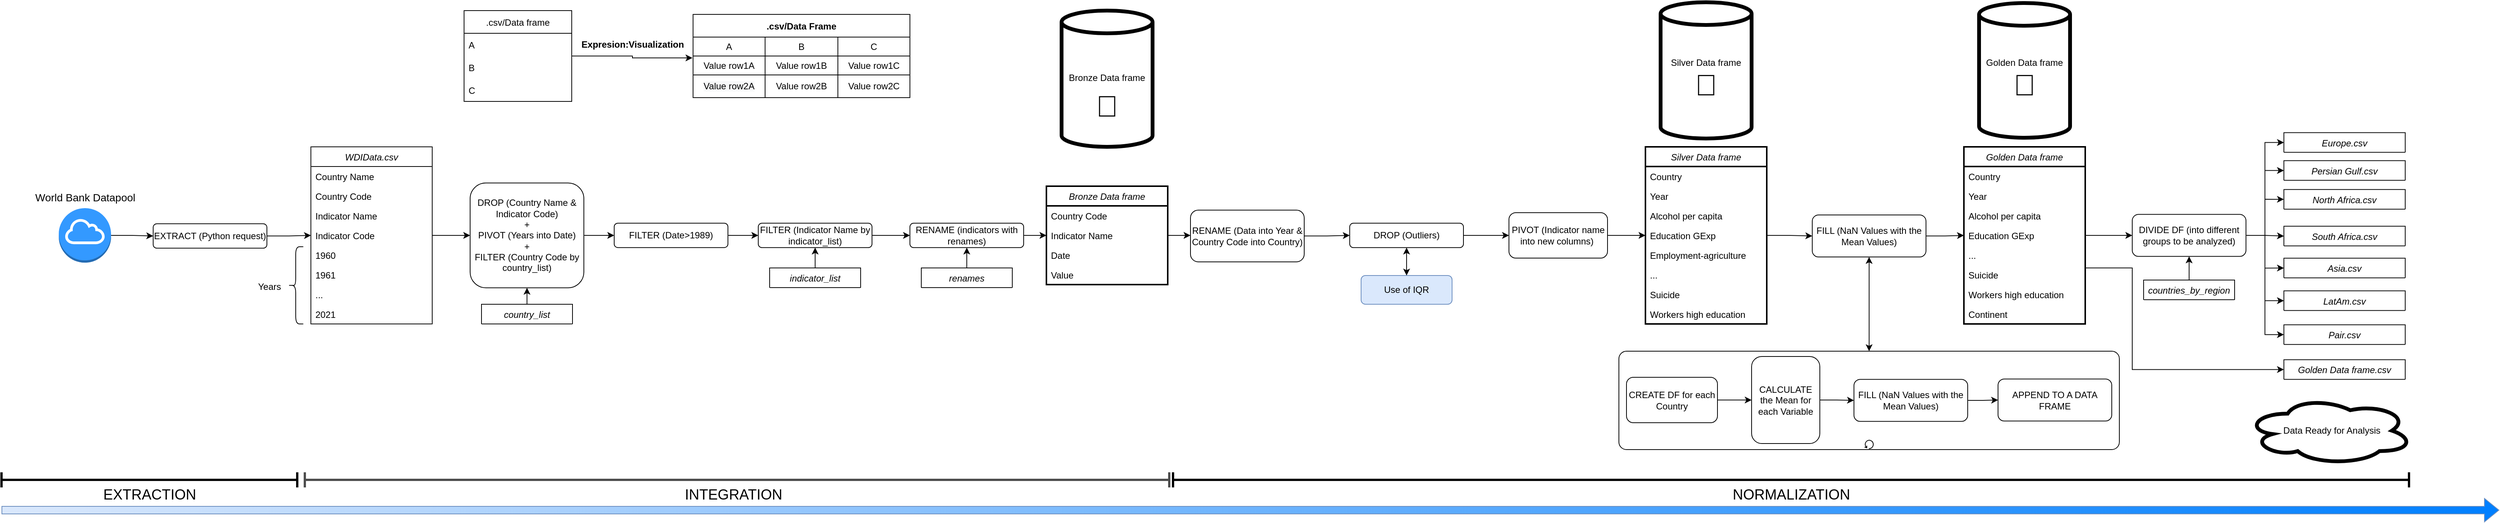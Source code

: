 <mxfile version="20.0.3" type="device"><diagram id="C5RBs43oDa-KdzZeNtuy" name="Page-1"><mxGraphModel dx="2500" dy="867" grid="1" gridSize="10" guides="1" tooltips="1" connect="1" arrows="1" fold="1" page="1" pageScale="1" pageWidth="827" pageHeight="1169" math="0" shadow="0"><root><mxCell id="WIyWlLk6GJQsqaUBKTNV-0"/><mxCell id="WIyWlLk6GJQsqaUBKTNV-1" parent="WIyWlLk6GJQsqaUBKTNV-0"/><mxCell id="0eA0-Sn2gG_ahQALk1rU-91" value="" style="shape=flexArrow;endArrow=classic;html=1;rounded=0;fillColor=#007FFF;strokeColor=#6c8ebf;gradientColor=#DAE8FC;gradientDirection=west;" parent="WIyWlLk6GJQsqaUBKTNV-1" edge="1"><mxGeometry width="50" height="50" relative="1" as="geometry"><mxPoint x="-320" y="680" as="sourcePoint"/><mxPoint x="2974" y="680" as="targetPoint"/></mxGeometry></mxCell><mxCell id="Y-TJoxgfTKyJef0F6XM9-113" value="" style="points=[[0.25,0,0],[0.5,0,0],[0.75,0,0],[1,0.25,0],[1,0.5,0],[1,0.75,0],[0.75,1,0],[0.5,1,0],[0.25,1,0],[0,0.75,0],[0,0.5,0],[0,0.25,0]];shape=mxgraph.bpmn.task;whiteSpace=wrap;rectStyle=rounded;size=10;taskMarker=abstract;isLoopStandard=1;fontSize=39;" parent="WIyWlLk6GJQsqaUBKTNV-1" vertex="1"><mxGeometry x="1813" y="470" width="660" height="130" as="geometry"/></mxCell><mxCell id="Y-TJoxgfTKyJef0F6XM9-22" value="" style="edgeStyle=orthogonalEdgeStyle;rounded=0;orthogonalLoop=1;jettySize=auto;html=1;" parent="WIyWlLk6GJQsqaUBKTNV-1" source="zkfFHV4jXpPFQw0GAbJ--0" target="Y-TJoxgfTKyJef0F6XM9-5" edge="1"><mxGeometry relative="1" as="geometry"/></mxCell><mxCell id="zkfFHV4jXpPFQw0GAbJ--0" value="WDIData.csv" style="swimlane;fontStyle=2;align=center;verticalAlign=top;childLayout=stackLayout;horizontal=1;startSize=26;horizontalStack=0;resizeParent=1;resizeLast=0;collapsible=1;marginBottom=0;rounded=0;shadow=0;strokeWidth=1;" parent="WIyWlLk6GJQsqaUBKTNV-1" vertex="1"><mxGeometry x="88" y="200" width="160" height="234" as="geometry"><mxRectangle x="40" y="200" width="160" height="26" as="alternateBounds"/></mxGeometry></mxCell><mxCell id="zkfFHV4jXpPFQw0GAbJ--1" value="Country Name" style="text;align=left;verticalAlign=top;spacingLeft=4;spacingRight=4;overflow=hidden;rotatable=0;points=[[0,0.5],[1,0.5]];portConstraint=eastwest;" parent="zkfFHV4jXpPFQw0GAbJ--0" vertex="1"><mxGeometry y="26" width="160" height="26" as="geometry"/></mxCell><mxCell id="zkfFHV4jXpPFQw0GAbJ--2" value="Country Code" style="text;align=left;verticalAlign=top;spacingLeft=4;spacingRight=4;overflow=hidden;rotatable=0;points=[[0,0.5],[1,0.5]];portConstraint=eastwest;rounded=0;shadow=0;html=0;" parent="zkfFHV4jXpPFQw0GAbJ--0" vertex="1"><mxGeometry y="52" width="160" height="26" as="geometry"/></mxCell><mxCell id="zkfFHV4jXpPFQw0GAbJ--3" value="Indicator Name" style="text;align=left;verticalAlign=top;spacingLeft=4;spacingRight=4;overflow=hidden;rotatable=0;points=[[0,0.5],[1,0.5]];portConstraint=eastwest;rounded=0;shadow=0;html=0;" parent="zkfFHV4jXpPFQw0GAbJ--0" vertex="1"><mxGeometry y="78" width="160" height="26" as="geometry"/></mxCell><mxCell id="zkfFHV4jXpPFQw0GAbJ--5" value="Indicator Code" style="text;align=left;verticalAlign=top;spacingLeft=4;spacingRight=4;overflow=hidden;rotatable=0;points=[[0,0.5],[1,0.5]];portConstraint=eastwest;" parent="zkfFHV4jXpPFQw0GAbJ--0" vertex="1"><mxGeometry y="104" width="160" height="26" as="geometry"/></mxCell><mxCell id="Y-TJoxgfTKyJef0F6XM9-0" value="1960" style="text;align=left;verticalAlign=top;spacingLeft=4;spacingRight=4;overflow=hidden;rotatable=0;points=[[0,0.5],[1,0.5]];portConstraint=eastwest;" parent="zkfFHV4jXpPFQw0GAbJ--0" vertex="1"><mxGeometry y="130" width="160" height="26" as="geometry"/></mxCell><mxCell id="Y-TJoxgfTKyJef0F6XM9-1" value="1961" style="text;align=left;verticalAlign=top;spacingLeft=4;spacingRight=4;overflow=hidden;rotatable=0;points=[[0,0.5],[1,0.5]];portConstraint=eastwest;" parent="zkfFHV4jXpPFQw0GAbJ--0" vertex="1"><mxGeometry y="156" width="160" height="26" as="geometry"/></mxCell><mxCell id="Y-TJoxgfTKyJef0F6XM9-2" value="..." style="text;align=left;verticalAlign=top;spacingLeft=4;spacingRight=4;overflow=hidden;rotatable=0;points=[[0,0.5],[1,0.5]];portConstraint=eastwest;" parent="zkfFHV4jXpPFQw0GAbJ--0" vertex="1"><mxGeometry y="182" width="160" height="26" as="geometry"/></mxCell><mxCell id="Y-TJoxgfTKyJef0F6XM9-3" value="2021" style="text;align=left;verticalAlign=top;spacingLeft=4;spacingRight=4;overflow=hidden;rotatable=0;points=[[0,0.5],[1,0.5]];portConstraint=eastwest;" parent="zkfFHV4jXpPFQw0GAbJ--0" vertex="1"><mxGeometry y="208" width="160" height="26" as="geometry"/></mxCell><mxCell id="Y-TJoxgfTKyJef0F6XM9-20" value="" style="edgeStyle=orthogonalEdgeStyle;rounded=0;orthogonalLoop=1;jettySize=auto;html=1;" parent="WIyWlLk6GJQsqaUBKTNV-1" source="Y-TJoxgfTKyJef0F6XM9-5" edge="1"><mxGeometry relative="1" as="geometry"><mxPoint x="488" y="317" as="targetPoint"/></mxGeometry></mxCell><mxCell id="Y-TJoxgfTKyJef0F6XM9-5" value="DROP (Country Name &amp;amp; Indicator Code)&lt;br&gt;+&lt;br&gt;PIVOT (Years into Date)&lt;br&gt;+&lt;br&gt;FILTER (Country Code by country_list)" style="rounded=1;whiteSpace=wrap;html=1;" parent="WIyWlLk6GJQsqaUBKTNV-1" vertex="1"><mxGeometry x="298" y="247.75" width="150" height="138.5" as="geometry"/></mxCell><mxCell id="Y-TJoxgfTKyJef0F6XM9-16" style="edgeStyle=orthogonalEdgeStyle;rounded=0;orthogonalLoop=1;jettySize=auto;html=1;entryX=0.5;entryY=1;entryDx=0;entryDy=0;" parent="WIyWlLk6GJQsqaUBKTNV-1" source="Y-TJoxgfTKyJef0F6XM9-7" target="Y-TJoxgfTKyJef0F6XM9-5" edge="1"><mxGeometry relative="1" as="geometry"/></mxCell><mxCell id="Y-TJoxgfTKyJef0F6XM9-7" value="country_list" style="swimlane;fontStyle=2;align=center;verticalAlign=top;childLayout=stackLayout;horizontal=1;startSize=26;horizontalStack=0;resizeParent=1;resizeLast=0;collapsible=1;marginBottom=0;rounded=0;shadow=0;strokeWidth=1;" parent="WIyWlLk6GJQsqaUBKTNV-1" vertex="1" collapsed="1"><mxGeometry x="313" y="408" width="120" height="26" as="geometry"><mxRectangle x="313" y="408" width="160" height="730" as="alternateBounds"/></mxGeometry></mxCell><mxCell id="Y-TJoxgfTKyJef0F6XM9-8" value="DEU&#10;FRA&#10;SWE&#10;GBR&#10;ESP&#10;HRV&#10;POL&#10;GRC&#10;AUT&#10;NLD&#10;IRQ&#10;QAT&#10;ARE&#10;SAU&#10;AZE&#10;YEM&#10;YDR&#10;OMN&#10;DZA&#10;EGY&#10;LBY&#10;ISR&#10;TUR&#10;MAR&#10;SEN&#10;ZAF&#10;LBR&#10;MOZ&#10;CMR&#10;NGA&#10;GHA&#10;BGD&#10;IND&#10;VNM&#10;THA&#10;IDN&#10;PHL&#10;KOR&#10;MEX&#10;BRA&#10;ARG&#10;PER&#10;VEN&#10;COL&#10;CHL&#10;PCZ&#10;CRI&#10;USA&#10;CHN" style="text;align=left;verticalAlign=top;spacingLeft=4;spacingRight=4;overflow=hidden;rotatable=0;points=[[0,0.5],[1,0.5]];portConstraint=eastwest;" parent="Y-TJoxgfTKyJef0F6XM9-7" vertex="1"><mxGeometry y="26" width="160" height="704" as="geometry"/></mxCell><mxCell id="Y-TJoxgfTKyJef0F6XM9-24" value="" style="edgeStyle=orthogonalEdgeStyle;rounded=0;orthogonalLoop=1;jettySize=auto;html=1;" parent="WIyWlLk6GJQsqaUBKTNV-1" source="Y-TJoxgfTKyJef0F6XM9-21" target="Y-TJoxgfTKyJef0F6XM9-23" edge="1"><mxGeometry relative="1" as="geometry"/></mxCell><mxCell id="Y-TJoxgfTKyJef0F6XM9-21" value="FILTER (Date&amp;gt;1989)" style="rounded=1;whiteSpace=wrap;html=1;" parent="WIyWlLk6GJQsqaUBKTNV-1" vertex="1"><mxGeometry x="488" y="300.87" width="150" height="32.25" as="geometry"/></mxCell><mxCell id="Y-TJoxgfTKyJef0F6XM9-58" style="edgeStyle=orthogonalEdgeStyle;rounded=0;orthogonalLoop=1;jettySize=auto;html=1;exitX=1;exitY=0.5;exitDx=0;exitDy=0;entryX=0;entryY=0.5;entryDx=0;entryDy=0;fontSize=39;" parent="WIyWlLk6GJQsqaUBKTNV-1" source="Y-TJoxgfTKyJef0F6XM9-23" target="Y-TJoxgfTKyJef0F6XM9-54" edge="1"><mxGeometry relative="1" as="geometry"/></mxCell><mxCell id="Y-TJoxgfTKyJef0F6XM9-23" value="FILTER (Indicator Name by indicator_list)" style="rounded=1;whiteSpace=wrap;html=1;" parent="WIyWlLk6GJQsqaUBKTNV-1" vertex="1"><mxGeometry x="678" y="300.88" width="150" height="32.25" as="geometry"/></mxCell><mxCell id="Y-TJoxgfTKyJef0F6XM9-27" value="" style="edgeStyle=orthogonalEdgeStyle;rounded=0;orthogonalLoop=1;jettySize=auto;html=1;" parent="WIyWlLk6GJQsqaUBKTNV-1" source="Y-TJoxgfTKyJef0F6XM9-25" target="Y-TJoxgfTKyJef0F6XM9-23" edge="1"><mxGeometry relative="1" as="geometry"/></mxCell><mxCell id="Y-TJoxgfTKyJef0F6XM9-25" value="indicator_list" style="swimlane;fontStyle=2;align=center;verticalAlign=top;childLayout=stackLayout;horizontal=1;startSize=26;horizontalStack=0;resizeParent=1;resizeLast=0;collapsible=1;marginBottom=0;rounded=0;shadow=0;strokeWidth=1;" parent="WIyWlLk6GJQsqaUBKTNV-1" vertex="1" collapsed="1"><mxGeometry x="693" y="360" width="120" height="26" as="geometry"><mxRectangle x="693" y="360" width="730" height="360" as="alternateBounds"/></mxGeometry></mxCell><mxCell id="Y-TJoxgfTKyJef0F6XM9-26" value="GDP (current US$)&#10;Literacy rate, adult total (% of people ages 15 and above)', 'Government expenditure on education, total (% of government expenditure)&#10;Net migration&#10;Commercial service exports (current US$)&#10;Exports of goods and services (current US$)&#10;Taxes on international trade (current LCU)&#10;Fertility rate, total (births per woman)&#10;People using at least basic sanitation services (% of the population)&#10;Employment in agriculture (% of total employment) (modeled ILO estimate)&#10;Employment in services (% of total employment) (modeled ILO estimate)&#10;Employment in industry (% of total employment) (modeled ILO estimate)&#10;Electricity production from renewable sources, excluding hydroelectric (kWh)&#10;Number of infant deaths&#10;Number of infant deaths&#10;Foreign direct investment, net (BoP, current US$)&#10;Mortality rate attributed to household and ambient air pollution, age-standardized (per 100,000 population)&#10;Total alcohol consumption per capita (liters of pure alcohol, projected estimates, 15+ years of age)&#10;Research and development expenditure (% of GDP)&#10;Labor force with advanced education (% of the total working-age population with advanced education)&#10;Suicide mortality rate (per 100,000 population)&#10;CPIA gender equality rating (1=low to 6=high)&#10;Share of youth not in education, employment, or training, total (% of the youth population)&#10;Government expenditure on education, total (% of government expenditure)" style="text;align=left;verticalAlign=top;spacingLeft=4;spacingRight=4;overflow=hidden;rotatable=0;points=[[0,0.5],[1,0.5]];portConstraint=eastwest;" parent="Y-TJoxgfTKyJef0F6XM9-25" vertex="1"><mxGeometry y="26" width="730" height="334" as="geometry"/></mxCell><mxCell id="Y-TJoxgfTKyJef0F6XM9-28" value="" style="shape=image;html=1;verticalAlign=top;verticalLabelPosition=bottom;labelBackgroundColor=#ffffff;imageAspect=0;aspect=fixed;image=https://cdn1.iconfinder.com/data/icons/bootstrap-vol-3/16/filetype-csv-128.png" parent="WIyWlLk6GJQsqaUBKTNV-1" vertex="1"><mxGeometry x="108" y="40" width="120" height="120" as="geometry"/></mxCell><mxCell id="Y-TJoxgfTKyJef0F6XM9-38" value="Bronze Data frame" style="swimlane;fontStyle=2;align=center;verticalAlign=top;childLayout=stackLayout;horizontal=1;startSize=26;horizontalStack=0;resizeParent=1;resizeLast=0;collapsible=1;marginBottom=0;rounded=0;shadow=0;strokeWidth=2;" parent="WIyWlLk6GJQsqaUBKTNV-1" vertex="1"><mxGeometry x="1058" y="252.01" width="160" height="130" as="geometry"><mxRectangle x="1220" y="242.01" width="160" height="26" as="alternateBounds"/></mxGeometry></mxCell><mxCell id="Y-TJoxgfTKyJef0F6XM9-40" value="Country Code" style="text;align=left;verticalAlign=top;spacingLeft=4;spacingRight=4;overflow=hidden;rotatable=0;points=[[0,0.5],[1,0.5]];portConstraint=eastwest;rounded=0;shadow=0;html=0;" parent="Y-TJoxgfTKyJef0F6XM9-38" vertex="1"><mxGeometry y="26" width="160" height="26" as="geometry"/></mxCell><mxCell id="Y-TJoxgfTKyJef0F6XM9-41" value="Indicator Name" style="text;align=left;verticalAlign=top;spacingLeft=4;spacingRight=4;overflow=hidden;rotatable=0;points=[[0,0.5],[1,0.5]];portConstraint=eastwest;rounded=0;shadow=0;html=0;" parent="Y-TJoxgfTKyJef0F6XM9-38" vertex="1"><mxGeometry y="52" width="160" height="26" as="geometry"/></mxCell><mxCell id="Y-TJoxgfTKyJef0F6XM9-43" value="Date" style="text;align=left;verticalAlign=top;spacingLeft=4;spacingRight=4;overflow=hidden;rotatable=0;points=[[0,0.5],[1,0.5]];portConstraint=eastwest;" parent="Y-TJoxgfTKyJef0F6XM9-38" vertex="1"><mxGeometry y="78" width="160" height="26" as="geometry"/></mxCell><mxCell id="Y-TJoxgfTKyJef0F6XM9-44" value="Value" style="text;align=left;verticalAlign=top;spacingLeft=4;spacingRight=4;overflow=hidden;rotatable=0;points=[[0,0.5],[1,0.5]];portConstraint=eastwest;" parent="Y-TJoxgfTKyJef0F6XM9-38" vertex="1"><mxGeometry y="104" width="160" height="26" as="geometry"/></mxCell><mxCell id="Y-TJoxgfTKyJef0F6XM9-50" value="Bronze Data frame&lt;font style=&quot;font-size: 39px;&quot;&gt;&lt;br&gt;🥉&lt;/font&gt;" style="shape=cylinder3;whiteSpace=wrap;html=1;boundedLbl=1;backgroundOutline=1;size=15;strokeWidth=5;" parent="WIyWlLk6GJQsqaUBKTNV-1" vertex="1"><mxGeometry x="1078" y="20" width="120" height="180" as="geometry"/></mxCell><mxCell id="Y-TJoxgfTKyJef0F6XM9-70" style="edgeStyle=orthogonalEdgeStyle;rounded=0;orthogonalLoop=1;jettySize=auto;html=1;exitX=1;exitY=0.5;exitDx=0;exitDy=0;entryX=0;entryY=0.5;entryDx=0;entryDy=0;fontSize=39;" parent="WIyWlLk6GJQsqaUBKTNV-1" source="Y-TJoxgfTKyJef0F6XM9-52" target="Y-TJoxgfTKyJef0F6XM9-69" edge="1"><mxGeometry relative="1" as="geometry"/></mxCell><mxCell id="Y-TJoxgfTKyJef0F6XM9-52" value="DROP (Outliers)" style="rounded=1;whiteSpace=wrap;html=1;" parent="WIyWlLk6GJQsqaUBKTNV-1" vertex="1"><mxGeometry x="1458" y="300.88" width="150" height="32.25" as="geometry"/></mxCell><mxCell id="Y-TJoxgfTKyJef0F6XM9-59" style="edgeStyle=orthogonalEdgeStyle;rounded=0;orthogonalLoop=1;jettySize=auto;html=1;exitX=1;exitY=0.5;exitDx=0;exitDy=0;entryX=0;entryY=0.5;entryDx=0;entryDy=0;fontSize=39;" parent="WIyWlLk6GJQsqaUBKTNV-1" source="Y-TJoxgfTKyJef0F6XM9-54" target="Y-TJoxgfTKyJef0F6XM9-38" edge="1"><mxGeometry relative="1" as="geometry"/></mxCell><mxCell id="Y-TJoxgfTKyJef0F6XM9-54" value="RENAME (indicators with renames)" style="rounded=1;whiteSpace=wrap;html=1;" parent="WIyWlLk6GJQsqaUBKTNV-1" vertex="1"><mxGeometry x="878" y="300.88" width="150" height="32.25" as="geometry"/></mxCell><mxCell id="Y-TJoxgfTKyJef0F6XM9-57" style="edgeStyle=orthogonalEdgeStyle;rounded=0;orthogonalLoop=1;jettySize=auto;html=1;exitX=0.5;exitY=0;exitDx=0;exitDy=0;entryX=0.5;entryY=1;entryDx=0;entryDy=0;fontSize=39;" parent="WIyWlLk6GJQsqaUBKTNV-1" source="Y-TJoxgfTKyJef0F6XM9-55" target="Y-TJoxgfTKyJef0F6XM9-54" edge="1"><mxGeometry relative="1" as="geometry"/></mxCell><mxCell id="Y-TJoxgfTKyJef0F6XM9-55" value="renames" style="swimlane;fontStyle=2;align=center;verticalAlign=top;childLayout=stackLayout;horizontal=1;startSize=26;horizontalStack=0;resizeParent=1;resizeLast=0;collapsible=1;marginBottom=0;rounded=0;shadow=0;strokeWidth=1;" parent="WIyWlLk6GJQsqaUBKTNV-1" vertex="1" collapsed="1"><mxGeometry x="893" y="360" width="120" height="26" as="geometry"><mxRectangle x="893" y="360" width="170" height="360" as="alternateBounds"/></mxGeometry></mxCell><mxCell id="Y-TJoxgfTKyJef0F6XM9-56" value="Gender equality&#10;Exports-Commercial services&#10;Renewable electricity&#10;Employment-agriculture&#10;Employment-industry&#10;Employment-services&#10;Exports-G&amp;S&#10;Fertility rate&#10;Foreign investment&#10;GDP&#10;Education GExp&#10;Workers high education&#10;Literacy rate&#10;Mortality-pollution&#10;Net migration&#10;Mortality-infants&#10;Health services use&#10;R&amp;D GExp&#10;Ninis&#10;Suicide&#10;International taxes&#10;Alcohol per capita" style="text;align=left;verticalAlign=top;spacingLeft=4;spacingRight=4;overflow=hidden;rotatable=0;points=[[0,0.5],[1,0.5]];portConstraint=eastwest;" parent="Y-TJoxgfTKyJef0F6XM9-55" vertex="1"><mxGeometry y="26" width="170" height="334" as="geometry"/></mxCell><UserObject label="Use of IQR&lt;br&gt;" link="https://www.pluralsight.com/guides/cleaning-up-data-from-outliers" id="Y-TJoxgfTKyJef0F6XM9-60"><mxCell style="whiteSpace=wrap;html=1;rounded=1;fillColor=#dae8fc;strokeColor=#6c8ebf;" parent="WIyWlLk6GJQsqaUBKTNV-1" vertex="1"><mxGeometry x="1473" y="369.99" width="120" height="38.01" as="geometry"/></mxCell></UserObject><mxCell id="Y-TJoxgfTKyJef0F6XM9-62" value="" style="endArrow=classic;startArrow=classic;html=1;rounded=0;fontSize=39;entryX=0.5;entryY=1;entryDx=0;entryDy=0;exitX=0.5;exitY=0;exitDx=0;exitDy=0;" parent="WIyWlLk6GJQsqaUBKTNV-1" source="Y-TJoxgfTKyJef0F6XM9-60" target="Y-TJoxgfTKyJef0F6XM9-52" edge="1"><mxGeometry width="50" height="50" relative="1" as="geometry"><mxPoint x="1538" y="369.99" as="sourcePoint"/><mxPoint x="1588" y="319.99" as="targetPoint"/></mxGeometry></mxCell><mxCell id="Y-TJoxgfTKyJef0F6XM9-103" style="edgeStyle=orthogonalEdgeStyle;rounded=0;orthogonalLoop=1;jettySize=auto;html=1;exitX=1;exitY=0.5;exitDx=0;exitDy=0;entryX=0;entryY=0.5;entryDx=0;entryDy=0;fontSize=39;" parent="WIyWlLk6GJQsqaUBKTNV-1" source="Y-TJoxgfTKyJef0F6XM9-63" target="Y-TJoxgfTKyJef0F6XM9-98" edge="1"><mxGeometry relative="1" as="geometry"/></mxCell><mxCell id="Y-TJoxgfTKyJef0F6XM9-63" value="FILL (NaN Values with the Mean Values)" style="rounded=1;whiteSpace=wrap;html=1;" parent="WIyWlLk6GJQsqaUBKTNV-1" vertex="1"><mxGeometry x="2068" y="290" width="150" height="55.56" as="geometry"/></mxCell><mxCell id="Y-TJoxgfTKyJef0F6XM9-105" value="" style="edgeStyle=orthogonalEdgeStyle;rounded=0;orthogonalLoop=1;jettySize=auto;html=1;fontSize=39;" parent="WIyWlLk6GJQsqaUBKTNV-1" source="Y-TJoxgfTKyJef0F6XM9-65" target="Y-TJoxgfTKyJef0F6XM9-104" edge="1"><mxGeometry relative="1" as="geometry"/></mxCell><mxCell id="Y-TJoxgfTKyJef0F6XM9-88" style="edgeStyle=orthogonalEdgeStyle;rounded=0;orthogonalLoop=1;jettySize=auto;html=1;exitX=1;exitY=0.5;exitDx=0;exitDy=0;entryX=0;entryY=0.5;entryDx=0;entryDy=0;fontSize=39;" parent="WIyWlLk6GJQsqaUBKTNV-1" source="Y-TJoxgfTKyJef0F6XM9-69" target="Y-TJoxgfTKyJef0F6XM9-83" edge="1"><mxGeometry relative="1" as="geometry"/></mxCell><mxCell id="Y-TJoxgfTKyJef0F6XM9-69" value="PIVOT (Indicator name into new columns)&amp;nbsp;" style="whiteSpace=wrap;html=1;rounded=1;" parent="WIyWlLk6GJQsqaUBKTNV-1" vertex="1"><mxGeometry x="1668" y="287.01" width="130" height="60" as="geometry"/></mxCell><mxCell id="Y-TJoxgfTKyJef0F6XM9-78" value="Silver Data frame&lt;font style=&quot;font-size: 39px;&quot;&gt;🥈&lt;/font&gt;" style="shape=cylinder3;whiteSpace=wrap;html=1;boundedLbl=1;backgroundOutline=1;size=15;strokeWidth=5;" parent="WIyWlLk6GJQsqaUBKTNV-1" vertex="1"><mxGeometry x="1868" y="9" width="120" height="180" as="geometry"/></mxCell><mxCell id="Y-TJoxgfTKyJef0F6XM9-79" value="Silver Data frame" style="swimlane;fontStyle=2;align=center;verticalAlign=top;childLayout=stackLayout;horizontal=1;startSize=26;horizontalStack=0;resizeParent=1;resizeLast=0;collapsible=1;marginBottom=0;rounded=0;shadow=0;strokeWidth=2;" parent="WIyWlLk6GJQsqaUBKTNV-1" vertex="1"><mxGeometry x="1848" y="200" width="160" height="234" as="geometry"><mxRectangle x="1600" y="220" width="160" height="26" as="alternateBounds"/></mxGeometry></mxCell><mxCell id="Y-TJoxgfTKyJef0F6XM9-80" value="Country " style="text;align=left;verticalAlign=top;spacingLeft=4;spacingRight=4;overflow=hidden;rotatable=0;points=[[0,0.5],[1,0.5]];portConstraint=eastwest;" parent="Y-TJoxgfTKyJef0F6XM9-79" vertex="1"><mxGeometry y="26" width="160" height="26" as="geometry"/></mxCell><mxCell id="Y-TJoxgfTKyJef0F6XM9-81" value="Year" style="text;align=left;verticalAlign=top;spacingLeft=4;spacingRight=4;overflow=hidden;rotatable=0;points=[[0,0.5],[1,0.5]];portConstraint=eastwest;rounded=0;shadow=0;html=0;" parent="Y-TJoxgfTKyJef0F6XM9-79" vertex="1"><mxGeometry y="52" width="160" height="26" as="geometry"/></mxCell><mxCell id="Y-TJoxgfTKyJef0F6XM9-82" value="Alcohol per capita" style="text;align=left;verticalAlign=top;spacingLeft=4;spacingRight=4;overflow=hidden;rotatable=0;points=[[0,0.5],[1,0.5]];portConstraint=eastwest;rounded=0;shadow=0;html=0;" parent="Y-TJoxgfTKyJef0F6XM9-79" vertex="1"><mxGeometry y="78" width="160" height="26" as="geometry"/></mxCell><mxCell id="Y-TJoxgfTKyJef0F6XM9-83" value="Education GExp" style="text;align=left;verticalAlign=top;spacingLeft=4;spacingRight=4;overflow=hidden;rotatable=0;points=[[0,0.5],[1,0.5]];portConstraint=eastwest;" parent="Y-TJoxgfTKyJef0F6XM9-79" vertex="1"><mxGeometry y="104" width="160" height="26" as="geometry"/></mxCell><mxCell id="Y-TJoxgfTKyJef0F6XM9-84" value="Employment-agriculture" style="text;align=left;verticalAlign=top;spacingLeft=4;spacingRight=4;overflow=hidden;rotatable=0;points=[[0,0.5],[1,0.5]];portConstraint=eastwest;" parent="Y-TJoxgfTKyJef0F6XM9-79" vertex="1"><mxGeometry y="130" width="160" height="26" as="geometry"/></mxCell><mxCell id="Y-TJoxgfTKyJef0F6XM9-85" value="..." style="text;align=left;verticalAlign=top;spacingLeft=4;spacingRight=4;overflow=hidden;rotatable=0;points=[[0,0.5],[1,0.5]];portConstraint=eastwest;" parent="Y-TJoxgfTKyJef0F6XM9-79" vertex="1"><mxGeometry y="156" width="160" height="26" as="geometry"/></mxCell><mxCell id="Y-TJoxgfTKyJef0F6XM9-86" value="Suicide" style="text;align=left;verticalAlign=top;spacingLeft=4;spacingRight=4;overflow=hidden;rotatable=0;points=[[0,0.5],[1,0.5]];portConstraint=eastwest;" parent="Y-TJoxgfTKyJef0F6XM9-79" vertex="1"><mxGeometry y="182" width="160" height="26" as="geometry"/></mxCell><mxCell id="Y-TJoxgfTKyJef0F6XM9-87" value="Workers high education" style="text;align=left;verticalAlign=top;spacingLeft=4;spacingRight=4;overflow=hidden;rotatable=0;points=[[0,0.5],[1,0.5]];portConstraint=eastwest;" parent="Y-TJoxgfTKyJef0F6XM9-79" vertex="1"><mxGeometry y="208" width="160" height="26" as="geometry"/></mxCell><mxCell id="Y-TJoxgfTKyJef0F6XM9-89" style="edgeStyle=orthogonalEdgeStyle;rounded=0;orthogonalLoop=1;jettySize=auto;html=1;exitX=1;exitY=0.5;exitDx=0;exitDy=0;entryX=0;entryY=0.5;entryDx=0;entryDy=0;fontSize=39;" parent="WIyWlLk6GJQsqaUBKTNV-1" source="Y-TJoxgfTKyJef0F6XM9-83" target="Y-TJoxgfTKyJef0F6XM9-63" edge="1"><mxGeometry relative="1" as="geometry"/></mxCell><mxCell id="Y-TJoxgfTKyJef0F6XM9-91" style="edgeStyle=orthogonalEdgeStyle;rounded=0;orthogonalLoop=1;jettySize=auto;html=1;exitX=1;exitY=0.5;exitDx=0;exitDy=0;entryX=0;entryY=0.5;entryDx=0;entryDy=0;fontSize=39;" parent="WIyWlLk6GJQsqaUBKTNV-1" source="Y-TJoxgfTKyJef0F6XM9-90" target="Y-TJoxgfTKyJef0F6XM9-52" edge="1"><mxGeometry relative="1" as="geometry"/></mxCell><mxCell id="Y-TJoxgfTKyJef0F6XM9-90" value="RENAME (Data into Year &amp;amp; Country Code into Country)" style="rounded=1;whiteSpace=wrap;html=1;" parent="WIyWlLk6GJQsqaUBKTNV-1" vertex="1"><mxGeometry x="1248" y="283.6" width="150" height="68.35" as="geometry"/></mxCell><mxCell id="Y-TJoxgfTKyJef0F6XM9-92" style="edgeStyle=orthogonalEdgeStyle;rounded=0;orthogonalLoop=1;jettySize=auto;html=1;exitX=1;exitY=0.5;exitDx=0;exitDy=0;entryX=0;entryY=0.5;entryDx=0;entryDy=0;fontSize=39;" parent="WIyWlLk6GJQsqaUBKTNV-1" source="Y-TJoxgfTKyJef0F6XM9-41" target="Y-TJoxgfTKyJef0F6XM9-90" edge="1"><mxGeometry relative="1" as="geometry"/></mxCell><mxCell id="Y-TJoxgfTKyJef0F6XM9-93" value="Golden Data frame&lt;span style=&quot;font-size: 39px;&quot;&gt;🥇&lt;/span&gt;" style="shape=cylinder3;whiteSpace=wrap;html=1;boundedLbl=1;backgroundOutline=1;size=15;strokeWidth=5;" parent="WIyWlLk6GJQsqaUBKTNV-1" vertex="1"><mxGeometry x="2288" y="9.99" width="120" height="178.01" as="geometry"/></mxCell><mxCell id="Y-TJoxgfTKyJef0F6XM9-94" value="Golden Data frame" style="swimlane;fontStyle=2;align=center;verticalAlign=top;childLayout=stackLayout;horizontal=1;startSize=26;horizontalStack=0;resizeParent=1;resizeLast=0;collapsible=1;marginBottom=0;rounded=0;shadow=0;strokeWidth=2;" parent="WIyWlLk6GJQsqaUBKTNV-1" vertex="1"><mxGeometry x="2268" y="200" width="160" height="234" as="geometry"><mxRectangle x="1600" y="220" width="160" height="26" as="alternateBounds"/></mxGeometry></mxCell><mxCell id="Y-TJoxgfTKyJef0F6XM9-95" value="Country " style="text;align=left;verticalAlign=top;spacingLeft=4;spacingRight=4;overflow=hidden;rotatable=0;points=[[0,0.5],[1,0.5]];portConstraint=eastwest;" parent="Y-TJoxgfTKyJef0F6XM9-94" vertex="1"><mxGeometry y="26" width="160" height="26" as="geometry"/></mxCell><mxCell id="Y-TJoxgfTKyJef0F6XM9-96" value="Year" style="text;align=left;verticalAlign=top;spacingLeft=4;spacingRight=4;overflow=hidden;rotatable=0;points=[[0,0.5],[1,0.5]];portConstraint=eastwest;rounded=0;shadow=0;html=0;" parent="Y-TJoxgfTKyJef0F6XM9-94" vertex="1"><mxGeometry y="52" width="160" height="26" as="geometry"/></mxCell><mxCell id="Y-TJoxgfTKyJef0F6XM9-97" value="Alcohol per capita" style="text;align=left;verticalAlign=top;spacingLeft=4;spacingRight=4;overflow=hidden;rotatable=0;points=[[0,0.5],[1,0.5]];portConstraint=eastwest;rounded=0;shadow=0;html=0;" parent="Y-TJoxgfTKyJef0F6XM9-94" vertex="1"><mxGeometry y="78" width="160" height="26" as="geometry"/></mxCell><mxCell id="Y-TJoxgfTKyJef0F6XM9-98" value="Education GExp" style="text;align=left;verticalAlign=top;spacingLeft=4;spacingRight=4;overflow=hidden;rotatable=0;points=[[0,0.5],[1,0.5]];portConstraint=eastwest;" parent="Y-TJoxgfTKyJef0F6XM9-94" vertex="1"><mxGeometry y="104" width="160" height="26" as="geometry"/></mxCell><mxCell id="Y-TJoxgfTKyJef0F6XM9-100" value="..." style="text;align=left;verticalAlign=top;spacingLeft=4;spacingRight=4;overflow=hidden;rotatable=0;points=[[0,0.5],[1,0.5]];portConstraint=eastwest;" parent="Y-TJoxgfTKyJef0F6XM9-94" vertex="1"><mxGeometry y="130" width="160" height="26" as="geometry"/></mxCell><mxCell id="Y-TJoxgfTKyJef0F6XM9-101" value="Suicide" style="text;align=left;verticalAlign=top;spacingLeft=4;spacingRight=4;overflow=hidden;rotatable=0;points=[[0,0.5],[1,0.5]];portConstraint=eastwest;" parent="Y-TJoxgfTKyJef0F6XM9-94" vertex="1"><mxGeometry y="156" width="160" height="26" as="geometry"/></mxCell><mxCell id="Y-TJoxgfTKyJef0F6XM9-102" value="Workers high education" style="text;align=left;verticalAlign=top;spacingLeft=4;spacingRight=4;overflow=hidden;rotatable=0;points=[[0,0.5],[1,0.5]];portConstraint=eastwest;" parent="Y-TJoxgfTKyJef0F6XM9-94" vertex="1"><mxGeometry y="182" width="160" height="26" as="geometry"/></mxCell><mxCell id="Y-TJoxgfTKyJef0F6XM9-99" value="Continent" style="text;align=left;verticalAlign=top;spacingLeft=4;spacingRight=4;overflow=hidden;rotatable=0;points=[[0,0.5],[1,0.5]];portConstraint=eastwest;" parent="Y-TJoxgfTKyJef0F6XM9-94" vertex="1"><mxGeometry y="208" width="160" height="26" as="geometry"/></mxCell><mxCell id="Y-TJoxgfTKyJef0F6XM9-109" style="edgeStyle=orthogonalEdgeStyle;rounded=0;orthogonalLoop=1;jettySize=auto;html=1;exitX=1;exitY=0.5;exitDx=0;exitDy=0;entryX=0;entryY=0.5;entryDx=0;entryDy=0;fontSize=39;" parent="WIyWlLk6GJQsqaUBKTNV-1" source="Y-TJoxgfTKyJef0F6XM9-104" target="Y-TJoxgfTKyJef0F6XM9-108" edge="1"><mxGeometry relative="1" as="geometry"/></mxCell><mxCell id="Y-TJoxgfTKyJef0F6XM9-104" value="CALCULATE the Mean for each Variable" style="whiteSpace=wrap;html=1;rounded=1;" parent="WIyWlLk6GJQsqaUBKTNV-1" vertex="1"><mxGeometry x="1988" y="477" width="90" height="115" as="geometry"/></mxCell><mxCell id="Y-TJoxgfTKyJef0F6XM9-111" value="" style="edgeStyle=orthogonalEdgeStyle;rounded=0;orthogonalLoop=1;jettySize=auto;html=1;fontSize=39;" parent="WIyWlLk6GJQsqaUBKTNV-1" source="Y-TJoxgfTKyJef0F6XM9-108" target="Y-TJoxgfTKyJef0F6XM9-110" edge="1"><mxGeometry relative="1" as="geometry"/></mxCell><mxCell id="Y-TJoxgfTKyJef0F6XM9-108" value="FILL (NaN Values with the Mean Values)" style="rounded=1;whiteSpace=wrap;html=1;" parent="WIyWlLk6GJQsqaUBKTNV-1" vertex="1"><mxGeometry x="2123" y="507.22" width="150" height="55.56" as="geometry"/></mxCell><mxCell id="Y-TJoxgfTKyJef0F6XM9-110" value="APPEND TO A DATA FRAME" style="rounded=1;whiteSpace=wrap;html=1;" parent="WIyWlLk6GJQsqaUBKTNV-1" vertex="1"><mxGeometry x="2313" y="506.72" width="150" height="55.56" as="geometry"/></mxCell><mxCell id="Y-TJoxgfTKyJef0F6XM9-65" value="CREATE DF for each Country" style="whiteSpace=wrap;html=1;rounded=1;" parent="WIyWlLk6GJQsqaUBKTNV-1" vertex="1"><mxGeometry x="1823" y="504.5" width="120" height="60" as="geometry"/></mxCell><mxCell id="0eA0-Sn2gG_ahQALk1rU-2" value="" style="shape=curlyBracket;whiteSpace=wrap;html=1;rounded=1;flipH=1;rotation=-180;" parent="WIyWlLk6GJQsqaUBKTNV-1" vertex="1"><mxGeometry x="58" y="332" width="20" height="102" as="geometry"/></mxCell><mxCell id="Y-TJoxgfTKyJef0F6XM9-115" value="" style="endArrow=classic;startArrow=classic;html=1;rounded=0;fontSize=39;entryX=0.5;entryY=1;entryDx=0;entryDy=0;exitX=0.5;exitY=0;exitDx=0;exitDy=0;exitPerimeter=0;" parent="WIyWlLk6GJQsqaUBKTNV-1" source="Y-TJoxgfTKyJef0F6XM9-113" target="Y-TJoxgfTKyJef0F6XM9-63" edge="1"><mxGeometry width="50" height="50" relative="1" as="geometry"><mxPoint x="2118" y="430" as="sourcePoint"/><mxPoint x="2168" y="380" as="targetPoint"/></mxGeometry></mxCell><mxCell id="0eA0-Sn2gG_ahQALk1rU-3" value="Years" style="text;html=1;align=center;verticalAlign=middle;resizable=0;points=[];autosize=1;strokeColor=none;fillColor=none;" parent="WIyWlLk6GJQsqaUBKTNV-1" vertex="1"><mxGeometry x="8" y="369.99" width="50" height="30" as="geometry"/></mxCell><mxCell id="0eA0-Sn2gG_ahQALk1rU-80" style="edgeStyle=orthogonalEdgeStyle;rounded=0;orthogonalLoop=1;jettySize=auto;html=1;exitX=1;exitY=0.5;exitDx=0;exitDy=0;entryX=0;entryY=0.5;entryDx=0;entryDy=0;" parent="WIyWlLk6GJQsqaUBKTNV-1" source="0eA0-Sn2gG_ahQALk1rU-11" target="0eA0-Sn2gG_ahQALk1rU-13" edge="1"><mxGeometry relative="1" as="geometry"/></mxCell><mxCell id="0eA0-Sn2gG_ahQALk1rU-81" style="edgeStyle=orthogonalEdgeStyle;rounded=0;orthogonalLoop=1;jettySize=auto;html=1;exitX=1;exitY=0.5;exitDx=0;exitDy=0;entryX=0;entryY=0.5;entryDx=0;entryDy=0;" parent="WIyWlLk6GJQsqaUBKTNV-1" source="0eA0-Sn2gG_ahQALk1rU-11" target="0eA0-Sn2gG_ahQALk1rU-23" edge="1"><mxGeometry relative="1" as="geometry"/></mxCell><mxCell id="0eA0-Sn2gG_ahQALk1rU-82" style="edgeStyle=orthogonalEdgeStyle;rounded=0;orthogonalLoop=1;jettySize=auto;html=1;exitX=1;exitY=0.5;exitDx=0;exitDy=0;entryX=0;entryY=0.5;entryDx=0;entryDy=0;" parent="WIyWlLk6GJQsqaUBKTNV-1" source="0eA0-Sn2gG_ahQALk1rU-11" target="0eA0-Sn2gG_ahQALk1rU-32" edge="1"><mxGeometry relative="1" as="geometry"/></mxCell><mxCell id="0eA0-Sn2gG_ahQALk1rU-84" style="edgeStyle=orthogonalEdgeStyle;rounded=0;orthogonalLoop=1;jettySize=auto;html=1;exitX=1;exitY=0.5;exitDx=0;exitDy=0;entryX=0;entryY=0.5;entryDx=0;entryDy=0;" parent="WIyWlLk6GJQsqaUBKTNV-1" source="0eA0-Sn2gG_ahQALk1rU-11" target="0eA0-Sn2gG_ahQALk1rU-41" edge="1"><mxGeometry relative="1" as="geometry"/></mxCell><mxCell id="0eA0-Sn2gG_ahQALk1rU-85" style="edgeStyle=orthogonalEdgeStyle;rounded=0;orthogonalLoop=1;jettySize=auto;html=1;exitX=1;exitY=0.5;exitDx=0;exitDy=0;entryX=0;entryY=0.5;entryDx=0;entryDy=0;" parent="WIyWlLk6GJQsqaUBKTNV-1" source="0eA0-Sn2gG_ahQALk1rU-11" target="0eA0-Sn2gG_ahQALk1rU-50" edge="1"><mxGeometry relative="1" as="geometry"/></mxCell><mxCell id="0eA0-Sn2gG_ahQALk1rU-86" style="edgeStyle=orthogonalEdgeStyle;rounded=0;orthogonalLoop=1;jettySize=auto;html=1;exitX=1;exitY=0.5;exitDx=0;exitDy=0;entryX=0;entryY=0.5;entryDx=0;entryDy=0;" parent="WIyWlLk6GJQsqaUBKTNV-1" source="0eA0-Sn2gG_ahQALk1rU-11" target="0eA0-Sn2gG_ahQALk1rU-59" edge="1"><mxGeometry relative="1" as="geometry"/></mxCell><mxCell id="0eA0-Sn2gG_ahQALk1rU-87" style="edgeStyle=orthogonalEdgeStyle;rounded=0;orthogonalLoop=1;jettySize=auto;html=1;exitX=1;exitY=0.5;exitDx=0;exitDy=0;entryX=0;entryY=0.5;entryDx=0;entryDy=0;" parent="WIyWlLk6GJQsqaUBKTNV-1" source="0eA0-Sn2gG_ahQALk1rU-11" target="0eA0-Sn2gG_ahQALk1rU-68" edge="1"><mxGeometry relative="1" as="geometry"/></mxCell><mxCell id="0eA0-Sn2gG_ahQALk1rU-11" value="DIVIDE DF (into different groups to be analyzed)" style="rounded=1;whiteSpace=wrap;html=1;" parent="WIyWlLk6GJQsqaUBKTNV-1" vertex="1"><mxGeometry x="2490" y="289.23" width="150" height="55.56" as="geometry"/></mxCell><mxCell id="0eA0-Sn2gG_ahQALk1rU-12" style="edgeStyle=orthogonalEdgeStyle;rounded=0;orthogonalLoop=1;jettySize=auto;html=1;exitX=1;exitY=0.5;exitDx=0;exitDy=0;entryX=0;entryY=0.5;entryDx=0;entryDy=0;" parent="WIyWlLk6GJQsqaUBKTNV-1" source="Y-TJoxgfTKyJef0F6XM9-98" target="0eA0-Sn2gG_ahQALk1rU-11" edge="1"><mxGeometry relative="1" as="geometry"/></mxCell><mxCell id="0eA0-Sn2gG_ahQALk1rU-13" value="Europe.csv" style="swimlane;fontStyle=2;align=center;verticalAlign=top;childLayout=stackLayout;horizontal=1;startSize=26;horizontalStack=0;resizeParent=1;resizeLast=0;collapsible=1;marginBottom=0;rounded=0;shadow=0;strokeWidth=1;" parent="WIyWlLk6GJQsqaUBKTNV-1" vertex="1" collapsed="1"><mxGeometry x="2690" y="181.28" width="160" height="26" as="geometry"><mxRectangle x="2690" y="30.0" width="160" height="234" as="alternateBounds"/></mxGeometry></mxCell><mxCell id="0eA0-Sn2gG_ahQALk1rU-14" value="Country " style="text;align=left;verticalAlign=top;spacingLeft=4;spacingRight=4;overflow=hidden;rotatable=0;points=[[0,0.5],[1,0.5]];portConstraint=eastwest;" parent="0eA0-Sn2gG_ahQALk1rU-13" vertex="1"><mxGeometry y="26" width="160" height="26" as="geometry"/></mxCell><mxCell id="0eA0-Sn2gG_ahQALk1rU-15" value="Year" style="text;align=left;verticalAlign=top;spacingLeft=4;spacingRight=4;overflow=hidden;rotatable=0;points=[[0,0.5],[1,0.5]];portConstraint=eastwest;rounded=0;shadow=0;html=0;" parent="0eA0-Sn2gG_ahQALk1rU-13" vertex="1"><mxGeometry y="52" width="160" height="26" as="geometry"/></mxCell><mxCell id="0eA0-Sn2gG_ahQALk1rU-16" value="Alcohol per capita" style="text;align=left;verticalAlign=top;spacingLeft=4;spacingRight=4;overflow=hidden;rotatable=0;points=[[0,0.5],[1,0.5]];portConstraint=eastwest;rounded=0;shadow=0;html=0;" parent="0eA0-Sn2gG_ahQALk1rU-13" vertex="1"><mxGeometry y="78" width="160" height="26" as="geometry"/></mxCell><mxCell id="0eA0-Sn2gG_ahQALk1rU-17" value="Education GExp" style="text;align=left;verticalAlign=top;spacingLeft=4;spacingRight=4;overflow=hidden;rotatable=0;points=[[0,0.5],[1,0.5]];portConstraint=eastwest;" parent="0eA0-Sn2gG_ahQALk1rU-13" vertex="1"><mxGeometry y="104" width="160" height="26" as="geometry"/></mxCell><mxCell id="0eA0-Sn2gG_ahQALk1rU-18" value="..." style="text;align=left;verticalAlign=top;spacingLeft=4;spacingRight=4;overflow=hidden;rotatable=0;points=[[0,0.5],[1,0.5]];portConstraint=eastwest;" parent="0eA0-Sn2gG_ahQALk1rU-13" vertex="1"><mxGeometry y="130" width="160" height="26" as="geometry"/></mxCell><mxCell id="0eA0-Sn2gG_ahQALk1rU-19" value="Suicide" style="text;align=left;verticalAlign=top;spacingLeft=4;spacingRight=4;overflow=hidden;rotatable=0;points=[[0,0.5],[1,0.5]];portConstraint=eastwest;" parent="0eA0-Sn2gG_ahQALk1rU-13" vertex="1"><mxGeometry y="156" width="160" height="26" as="geometry"/></mxCell><mxCell id="0eA0-Sn2gG_ahQALk1rU-20" value="Workers high education" style="text;align=left;verticalAlign=top;spacingLeft=4;spacingRight=4;overflow=hidden;rotatable=0;points=[[0,0.5],[1,0.5]];portConstraint=eastwest;" parent="0eA0-Sn2gG_ahQALk1rU-13" vertex="1"><mxGeometry y="182" width="160" height="26" as="geometry"/></mxCell><mxCell id="0eA0-Sn2gG_ahQALk1rU-21" value="Continent" style="text;align=left;verticalAlign=top;spacingLeft=4;spacingRight=4;overflow=hidden;rotatable=0;points=[[0,0.5],[1,0.5]];portConstraint=eastwest;" parent="0eA0-Sn2gG_ahQALk1rU-13" vertex="1"><mxGeometry y="208" width="160" height="26" as="geometry"/></mxCell><mxCell id="0eA0-Sn2gG_ahQALk1rU-23" value="Persian Gulf.csv" style="swimlane;fontStyle=2;align=center;verticalAlign=top;childLayout=stackLayout;horizontal=1;startSize=26;horizontalStack=0;resizeParent=1;resizeLast=0;collapsible=1;marginBottom=0;rounded=0;shadow=0;strokeWidth=1;" parent="WIyWlLk6GJQsqaUBKTNV-1" vertex="1" collapsed="1"><mxGeometry x="2690" y="218.29" width="160" height="26" as="geometry"><mxRectangle x="2690" y="30.0" width="160" height="234" as="alternateBounds"/></mxGeometry></mxCell><mxCell id="0eA0-Sn2gG_ahQALk1rU-24" value="Country " style="text;align=left;verticalAlign=top;spacingLeft=4;spacingRight=4;overflow=hidden;rotatable=0;points=[[0,0.5],[1,0.5]];portConstraint=eastwest;" parent="0eA0-Sn2gG_ahQALk1rU-23" vertex="1"><mxGeometry y="26" width="160" height="26" as="geometry"/></mxCell><mxCell id="0eA0-Sn2gG_ahQALk1rU-25" value="Year" style="text;align=left;verticalAlign=top;spacingLeft=4;spacingRight=4;overflow=hidden;rotatable=0;points=[[0,0.5],[1,0.5]];portConstraint=eastwest;rounded=0;shadow=0;html=0;" parent="0eA0-Sn2gG_ahQALk1rU-23" vertex="1"><mxGeometry y="52" width="160" height="26" as="geometry"/></mxCell><mxCell id="0eA0-Sn2gG_ahQALk1rU-26" value="Alcohol per capita" style="text;align=left;verticalAlign=top;spacingLeft=4;spacingRight=4;overflow=hidden;rotatable=0;points=[[0,0.5],[1,0.5]];portConstraint=eastwest;rounded=0;shadow=0;html=0;" parent="0eA0-Sn2gG_ahQALk1rU-23" vertex="1"><mxGeometry y="78" width="160" height="26" as="geometry"/></mxCell><mxCell id="0eA0-Sn2gG_ahQALk1rU-27" value="Education GExp" style="text;align=left;verticalAlign=top;spacingLeft=4;spacingRight=4;overflow=hidden;rotatable=0;points=[[0,0.5],[1,0.5]];portConstraint=eastwest;" parent="0eA0-Sn2gG_ahQALk1rU-23" vertex="1"><mxGeometry y="104" width="160" height="26" as="geometry"/></mxCell><mxCell id="0eA0-Sn2gG_ahQALk1rU-28" value="..." style="text;align=left;verticalAlign=top;spacingLeft=4;spacingRight=4;overflow=hidden;rotatable=0;points=[[0,0.5],[1,0.5]];portConstraint=eastwest;" parent="0eA0-Sn2gG_ahQALk1rU-23" vertex="1"><mxGeometry y="130" width="160" height="26" as="geometry"/></mxCell><mxCell id="0eA0-Sn2gG_ahQALk1rU-29" value="Suicide" style="text;align=left;verticalAlign=top;spacingLeft=4;spacingRight=4;overflow=hidden;rotatable=0;points=[[0,0.5],[1,0.5]];portConstraint=eastwest;" parent="0eA0-Sn2gG_ahQALk1rU-23" vertex="1"><mxGeometry y="156" width="160" height="26" as="geometry"/></mxCell><mxCell id="0eA0-Sn2gG_ahQALk1rU-30" value="Workers high education" style="text;align=left;verticalAlign=top;spacingLeft=4;spacingRight=4;overflow=hidden;rotatable=0;points=[[0,0.5],[1,0.5]];portConstraint=eastwest;" parent="0eA0-Sn2gG_ahQALk1rU-23" vertex="1"><mxGeometry y="182" width="160" height="26" as="geometry"/></mxCell><mxCell id="0eA0-Sn2gG_ahQALk1rU-31" value="Continent" style="text;align=left;verticalAlign=top;spacingLeft=4;spacingRight=4;overflow=hidden;rotatable=0;points=[[0,0.5],[1,0.5]];portConstraint=eastwest;" parent="0eA0-Sn2gG_ahQALk1rU-23" vertex="1"><mxGeometry y="208" width="160" height="26" as="geometry"/></mxCell><mxCell id="0eA0-Sn2gG_ahQALk1rU-32" value="North Africa.csv" style="swimlane;fontStyle=2;align=center;verticalAlign=top;childLayout=stackLayout;horizontal=1;startSize=26;horizontalStack=0;resizeParent=1;resizeLast=0;collapsible=1;marginBottom=0;rounded=0;shadow=0;strokeWidth=1;" parent="WIyWlLk6GJQsqaUBKTNV-1" vertex="1" collapsed="1"><mxGeometry x="2690" y="256.33" width="160" height="26" as="geometry"><mxRectangle x="2690" y="30.0" width="160" height="234" as="alternateBounds"/></mxGeometry></mxCell><mxCell id="0eA0-Sn2gG_ahQALk1rU-33" value="Country " style="text;align=left;verticalAlign=top;spacingLeft=4;spacingRight=4;overflow=hidden;rotatable=0;points=[[0,0.5],[1,0.5]];portConstraint=eastwest;" parent="0eA0-Sn2gG_ahQALk1rU-32" vertex="1"><mxGeometry y="26" width="160" height="26" as="geometry"/></mxCell><mxCell id="0eA0-Sn2gG_ahQALk1rU-34" value="Year" style="text;align=left;verticalAlign=top;spacingLeft=4;spacingRight=4;overflow=hidden;rotatable=0;points=[[0,0.5],[1,0.5]];portConstraint=eastwest;rounded=0;shadow=0;html=0;" parent="0eA0-Sn2gG_ahQALk1rU-32" vertex="1"><mxGeometry y="52" width="160" height="26" as="geometry"/></mxCell><mxCell id="0eA0-Sn2gG_ahQALk1rU-35" value="Alcohol per capita" style="text;align=left;verticalAlign=top;spacingLeft=4;spacingRight=4;overflow=hidden;rotatable=0;points=[[0,0.5],[1,0.5]];portConstraint=eastwest;rounded=0;shadow=0;html=0;" parent="0eA0-Sn2gG_ahQALk1rU-32" vertex="1"><mxGeometry y="78" width="160" height="26" as="geometry"/></mxCell><mxCell id="0eA0-Sn2gG_ahQALk1rU-36" value="Education GExp" style="text;align=left;verticalAlign=top;spacingLeft=4;spacingRight=4;overflow=hidden;rotatable=0;points=[[0,0.5],[1,0.5]];portConstraint=eastwest;" parent="0eA0-Sn2gG_ahQALk1rU-32" vertex="1"><mxGeometry y="104" width="160" height="26" as="geometry"/></mxCell><mxCell id="0eA0-Sn2gG_ahQALk1rU-37" value="..." style="text;align=left;verticalAlign=top;spacingLeft=4;spacingRight=4;overflow=hidden;rotatable=0;points=[[0,0.5],[1,0.5]];portConstraint=eastwest;" parent="0eA0-Sn2gG_ahQALk1rU-32" vertex="1"><mxGeometry y="130" width="160" height="26" as="geometry"/></mxCell><mxCell id="0eA0-Sn2gG_ahQALk1rU-38" value="Suicide" style="text;align=left;verticalAlign=top;spacingLeft=4;spacingRight=4;overflow=hidden;rotatable=0;points=[[0,0.5],[1,0.5]];portConstraint=eastwest;" parent="0eA0-Sn2gG_ahQALk1rU-32" vertex="1"><mxGeometry y="156" width="160" height="26" as="geometry"/></mxCell><mxCell id="0eA0-Sn2gG_ahQALk1rU-39" value="Workers high education" style="text;align=left;verticalAlign=top;spacingLeft=4;spacingRight=4;overflow=hidden;rotatable=0;points=[[0,0.5],[1,0.5]];portConstraint=eastwest;" parent="0eA0-Sn2gG_ahQALk1rU-32" vertex="1"><mxGeometry y="182" width="160" height="26" as="geometry"/></mxCell><mxCell id="0eA0-Sn2gG_ahQALk1rU-40" value="Continent" style="text;align=left;verticalAlign=top;spacingLeft=4;spacingRight=4;overflow=hidden;rotatable=0;points=[[0,0.5],[1,0.5]];portConstraint=eastwest;" parent="0eA0-Sn2gG_ahQALk1rU-32" vertex="1"><mxGeometry y="208" width="160" height="26" as="geometry"/></mxCell><mxCell id="0eA0-Sn2gG_ahQALk1rU-41" value="South Africa.csv" style="swimlane;fontStyle=2;align=center;verticalAlign=top;childLayout=stackLayout;horizontal=1;startSize=26;horizontalStack=0;resizeParent=1;resizeLast=0;collapsible=1;marginBottom=0;rounded=0;shadow=0;strokeWidth=1;" parent="WIyWlLk6GJQsqaUBKTNV-1" vertex="1" collapsed="1"><mxGeometry x="2690" y="304.9" width="160" height="26" as="geometry"><mxRectangle x="2690" y="30.0" width="160" height="234" as="alternateBounds"/></mxGeometry></mxCell><mxCell id="0eA0-Sn2gG_ahQALk1rU-42" value="Country " style="text;align=left;verticalAlign=top;spacingLeft=4;spacingRight=4;overflow=hidden;rotatable=0;points=[[0,0.5],[1,0.5]];portConstraint=eastwest;" parent="0eA0-Sn2gG_ahQALk1rU-41" vertex="1"><mxGeometry y="26" width="160" height="26" as="geometry"/></mxCell><mxCell id="0eA0-Sn2gG_ahQALk1rU-43" value="Year" style="text;align=left;verticalAlign=top;spacingLeft=4;spacingRight=4;overflow=hidden;rotatable=0;points=[[0,0.5],[1,0.5]];portConstraint=eastwest;rounded=0;shadow=0;html=0;" parent="0eA0-Sn2gG_ahQALk1rU-41" vertex="1"><mxGeometry y="52" width="160" height="26" as="geometry"/></mxCell><mxCell id="0eA0-Sn2gG_ahQALk1rU-44" value="Alcohol per capita" style="text;align=left;verticalAlign=top;spacingLeft=4;spacingRight=4;overflow=hidden;rotatable=0;points=[[0,0.5],[1,0.5]];portConstraint=eastwest;rounded=0;shadow=0;html=0;" parent="0eA0-Sn2gG_ahQALk1rU-41" vertex="1"><mxGeometry y="78" width="160" height="26" as="geometry"/></mxCell><mxCell id="0eA0-Sn2gG_ahQALk1rU-45" value="Education GExp" style="text;align=left;verticalAlign=top;spacingLeft=4;spacingRight=4;overflow=hidden;rotatable=0;points=[[0,0.5],[1,0.5]];portConstraint=eastwest;" parent="0eA0-Sn2gG_ahQALk1rU-41" vertex="1"><mxGeometry y="104" width="160" height="26" as="geometry"/></mxCell><mxCell id="0eA0-Sn2gG_ahQALk1rU-46" value="..." style="text;align=left;verticalAlign=top;spacingLeft=4;spacingRight=4;overflow=hidden;rotatable=0;points=[[0,0.5],[1,0.5]];portConstraint=eastwest;" parent="0eA0-Sn2gG_ahQALk1rU-41" vertex="1"><mxGeometry y="130" width="160" height="26" as="geometry"/></mxCell><mxCell id="0eA0-Sn2gG_ahQALk1rU-47" value="Suicide" style="text;align=left;verticalAlign=top;spacingLeft=4;spacingRight=4;overflow=hidden;rotatable=0;points=[[0,0.5],[1,0.5]];portConstraint=eastwest;" parent="0eA0-Sn2gG_ahQALk1rU-41" vertex="1"><mxGeometry y="156" width="160" height="26" as="geometry"/></mxCell><mxCell id="0eA0-Sn2gG_ahQALk1rU-48" value="Workers high education" style="text;align=left;verticalAlign=top;spacingLeft=4;spacingRight=4;overflow=hidden;rotatable=0;points=[[0,0.5],[1,0.5]];portConstraint=eastwest;" parent="0eA0-Sn2gG_ahQALk1rU-41" vertex="1"><mxGeometry y="182" width="160" height="26" as="geometry"/></mxCell><mxCell id="0eA0-Sn2gG_ahQALk1rU-49" value="Continent" style="text;align=left;verticalAlign=top;spacingLeft=4;spacingRight=4;overflow=hidden;rotatable=0;points=[[0,0.5],[1,0.5]];portConstraint=eastwest;" parent="0eA0-Sn2gG_ahQALk1rU-41" vertex="1"><mxGeometry y="208" width="160" height="26" as="geometry"/></mxCell><mxCell id="0eA0-Sn2gG_ahQALk1rU-50" value="Asia.csv" style="swimlane;fontStyle=2;align=center;verticalAlign=top;childLayout=stackLayout;horizontal=1;startSize=26;horizontalStack=0;resizeParent=1;resizeLast=0;collapsible=1;marginBottom=0;rounded=0;shadow=0;strokeWidth=1;" parent="WIyWlLk6GJQsqaUBKTNV-1" vertex="1" collapsed="1"><mxGeometry x="2690" y="347.15" width="160" height="26" as="geometry"><mxRectangle x="2690" y="30.0" width="160" height="234" as="alternateBounds"/></mxGeometry></mxCell><mxCell id="0eA0-Sn2gG_ahQALk1rU-51" value="Country " style="text;align=left;verticalAlign=top;spacingLeft=4;spacingRight=4;overflow=hidden;rotatable=0;points=[[0,0.5],[1,0.5]];portConstraint=eastwest;" parent="0eA0-Sn2gG_ahQALk1rU-50" vertex="1"><mxGeometry y="26" width="160" height="26" as="geometry"/></mxCell><mxCell id="0eA0-Sn2gG_ahQALk1rU-52" value="Year" style="text;align=left;verticalAlign=top;spacingLeft=4;spacingRight=4;overflow=hidden;rotatable=0;points=[[0,0.5],[1,0.5]];portConstraint=eastwest;rounded=0;shadow=0;html=0;" parent="0eA0-Sn2gG_ahQALk1rU-50" vertex="1"><mxGeometry y="52" width="160" height="26" as="geometry"/></mxCell><mxCell id="0eA0-Sn2gG_ahQALk1rU-53" value="Alcohol per capita" style="text;align=left;verticalAlign=top;spacingLeft=4;spacingRight=4;overflow=hidden;rotatable=0;points=[[0,0.5],[1,0.5]];portConstraint=eastwest;rounded=0;shadow=0;html=0;" parent="0eA0-Sn2gG_ahQALk1rU-50" vertex="1"><mxGeometry y="78" width="160" height="26" as="geometry"/></mxCell><mxCell id="0eA0-Sn2gG_ahQALk1rU-54" value="Education GExp" style="text;align=left;verticalAlign=top;spacingLeft=4;spacingRight=4;overflow=hidden;rotatable=0;points=[[0,0.5],[1,0.5]];portConstraint=eastwest;" parent="0eA0-Sn2gG_ahQALk1rU-50" vertex="1"><mxGeometry y="104" width="160" height="26" as="geometry"/></mxCell><mxCell id="0eA0-Sn2gG_ahQALk1rU-55" value="..." style="text;align=left;verticalAlign=top;spacingLeft=4;spacingRight=4;overflow=hidden;rotatable=0;points=[[0,0.5],[1,0.5]];portConstraint=eastwest;" parent="0eA0-Sn2gG_ahQALk1rU-50" vertex="1"><mxGeometry y="130" width="160" height="26" as="geometry"/></mxCell><mxCell id="0eA0-Sn2gG_ahQALk1rU-56" value="Suicide" style="text;align=left;verticalAlign=top;spacingLeft=4;spacingRight=4;overflow=hidden;rotatable=0;points=[[0,0.5],[1,0.5]];portConstraint=eastwest;" parent="0eA0-Sn2gG_ahQALk1rU-50" vertex="1"><mxGeometry y="156" width="160" height="26" as="geometry"/></mxCell><mxCell id="0eA0-Sn2gG_ahQALk1rU-57" value="Workers high education" style="text;align=left;verticalAlign=top;spacingLeft=4;spacingRight=4;overflow=hidden;rotatable=0;points=[[0,0.5],[1,0.5]];portConstraint=eastwest;" parent="0eA0-Sn2gG_ahQALk1rU-50" vertex="1"><mxGeometry y="182" width="160" height="26" as="geometry"/></mxCell><mxCell id="0eA0-Sn2gG_ahQALk1rU-58" value="Continent" style="text;align=left;verticalAlign=top;spacingLeft=4;spacingRight=4;overflow=hidden;rotatable=0;points=[[0,0.5],[1,0.5]];portConstraint=eastwest;" parent="0eA0-Sn2gG_ahQALk1rU-50" vertex="1"><mxGeometry y="208" width="160" height="26" as="geometry"/></mxCell><mxCell id="0eA0-Sn2gG_ahQALk1rU-59" value="LatAm.csv" style="swimlane;fontStyle=2;align=center;verticalAlign=top;childLayout=stackLayout;horizontal=1;startSize=26;horizontalStack=0;resizeParent=1;resizeLast=0;collapsible=1;marginBottom=0;rounded=0;shadow=0;strokeWidth=1;" parent="WIyWlLk6GJQsqaUBKTNV-1" vertex="1" collapsed="1"><mxGeometry x="2690" y="390.28" width="160" height="26" as="geometry"><mxRectangle x="2690" y="30.0" width="160" height="234" as="alternateBounds"/></mxGeometry></mxCell><mxCell id="0eA0-Sn2gG_ahQALk1rU-60" value="Country " style="text;align=left;verticalAlign=top;spacingLeft=4;spacingRight=4;overflow=hidden;rotatable=0;points=[[0,0.5],[1,0.5]];portConstraint=eastwest;" parent="0eA0-Sn2gG_ahQALk1rU-59" vertex="1"><mxGeometry y="26" width="160" height="26" as="geometry"/></mxCell><mxCell id="0eA0-Sn2gG_ahQALk1rU-61" value="Year" style="text;align=left;verticalAlign=top;spacingLeft=4;spacingRight=4;overflow=hidden;rotatable=0;points=[[0,0.5],[1,0.5]];portConstraint=eastwest;rounded=0;shadow=0;html=0;" parent="0eA0-Sn2gG_ahQALk1rU-59" vertex="1"><mxGeometry y="52" width="160" height="26" as="geometry"/></mxCell><mxCell id="0eA0-Sn2gG_ahQALk1rU-62" value="Alcohol per capita" style="text;align=left;verticalAlign=top;spacingLeft=4;spacingRight=4;overflow=hidden;rotatable=0;points=[[0,0.5],[1,0.5]];portConstraint=eastwest;rounded=0;shadow=0;html=0;" parent="0eA0-Sn2gG_ahQALk1rU-59" vertex="1"><mxGeometry y="78" width="160" height="26" as="geometry"/></mxCell><mxCell id="0eA0-Sn2gG_ahQALk1rU-63" value="Education GExp" style="text;align=left;verticalAlign=top;spacingLeft=4;spacingRight=4;overflow=hidden;rotatable=0;points=[[0,0.5],[1,0.5]];portConstraint=eastwest;" parent="0eA0-Sn2gG_ahQALk1rU-59" vertex="1"><mxGeometry y="104" width="160" height="26" as="geometry"/></mxCell><mxCell id="0eA0-Sn2gG_ahQALk1rU-64" value="..." style="text;align=left;verticalAlign=top;spacingLeft=4;spacingRight=4;overflow=hidden;rotatable=0;points=[[0,0.5],[1,0.5]];portConstraint=eastwest;" parent="0eA0-Sn2gG_ahQALk1rU-59" vertex="1"><mxGeometry y="130" width="160" height="26" as="geometry"/></mxCell><mxCell id="0eA0-Sn2gG_ahQALk1rU-65" value="Suicide" style="text;align=left;verticalAlign=top;spacingLeft=4;spacingRight=4;overflow=hidden;rotatable=0;points=[[0,0.5],[1,0.5]];portConstraint=eastwest;" parent="0eA0-Sn2gG_ahQALk1rU-59" vertex="1"><mxGeometry y="156" width="160" height="26" as="geometry"/></mxCell><mxCell id="0eA0-Sn2gG_ahQALk1rU-66" value="Workers high education" style="text;align=left;verticalAlign=top;spacingLeft=4;spacingRight=4;overflow=hidden;rotatable=0;points=[[0,0.5],[1,0.5]];portConstraint=eastwest;" parent="0eA0-Sn2gG_ahQALk1rU-59" vertex="1"><mxGeometry y="182" width="160" height="26" as="geometry"/></mxCell><mxCell id="0eA0-Sn2gG_ahQALk1rU-67" value="Continent" style="text;align=left;verticalAlign=top;spacingLeft=4;spacingRight=4;overflow=hidden;rotatable=0;points=[[0,0.5],[1,0.5]];portConstraint=eastwest;" parent="0eA0-Sn2gG_ahQALk1rU-59" vertex="1"><mxGeometry y="208" width="160" height="26" as="geometry"/></mxCell><mxCell id="0eA0-Sn2gG_ahQALk1rU-68" value="Pair.csv" style="swimlane;fontStyle=2;align=center;verticalAlign=top;childLayout=stackLayout;horizontal=1;startSize=26;horizontalStack=0;resizeParent=1;resizeLast=0;collapsible=1;marginBottom=0;rounded=0;shadow=0;strokeWidth=1;" parent="WIyWlLk6GJQsqaUBKTNV-1" vertex="1" collapsed="1"><mxGeometry x="2690" y="435.1" width="160" height="26" as="geometry"><mxRectangle x="2690" y="30.0" width="160" height="234" as="alternateBounds"/></mxGeometry></mxCell><mxCell id="0eA0-Sn2gG_ahQALk1rU-69" value="Country " style="text;align=left;verticalAlign=top;spacingLeft=4;spacingRight=4;overflow=hidden;rotatable=0;points=[[0,0.5],[1,0.5]];portConstraint=eastwest;" parent="0eA0-Sn2gG_ahQALk1rU-68" vertex="1"><mxGeometry y="26" width="160" height="26" as="geometry"/></mxCell><mxCell id="0eA0-Sn2gG_ahQALk1rU-70" value="Year" style="text;align=left;verticalAlign=top;spacingLeft=4;spacingRight=4;overflow=hidden;rotatable=0;points=[[0,0.5],[1,0.5]];portConstraint=eastwest;rounded=0;shadow=0;html=0;" parent="0eA0-Sn2gG_ahQALk1rU-68" vertex="1"><mxGeometry y="52" width="160" height="26" as="geometry"/></mxCell><mxCell id="0eA0-Sn2gG_ahQALk1rU-71" value="Alcohol per capita" style="text;align=left;verticalAlign=top;spacingLeft=4;spacingRight=4;overflow=hidden;rotatable=0;points=[[0,0.5],[1,0.5]];portConstraint=eastwest;rounded=0;shadow=0;html=0;" parent="0eA0-Sn2gG_ahQALk1rU-68" vertex="1"><mxGeometry y="78" width="160" height="26" as="geometry"/></mxCell><mxCell id="0eA0-Sn2gG_ahQALk1rU-72" value="Education GExp" style="text;align=left;verticalAlign=top;spacingLeft=4;spacingRight=4;overflow=hidden;rotatable=0;points=[[0,0.5],[1,0.5]];portConstraint=eastwest;" parent="0eA0-Sn2gG_ahQALk1rU-68" vertex="1"><mxGeometry y="104" width="160" height="26" as="geometry"/></mxCell><mxCell id="0eA0-Sn2gG_ahQALk1rU-73" value="..." style="text;align=left;verticalAlign=top;spacingLeft=4;spacingRight=4;overflow=hidden;rotatable=0;points=[[0,0.5],[1,0.5]];portConstraint=eastwest;" parent="0eA0-Sn2gG_ahQALk1rU-68" vertex="1"><mxGeometry y="130" width="160" height="26" as="geometry"/></mxCell><mxCell id="0eA0-Sn2gG_ahQALk1rU-74" value="Suicide" style="text;align=left;verticalAlign=top;spacingLeft=4;spacingRight=4;overflow=hidden;rotatable=0;points=[[0,0.5],[1,0.5]];portConstraint=eastwest;" parent="0eA0-Sn2gG_ahQALk1rU-68" vertex="1"><mxGeometry y="156" width="160" height="26" as="geometry"/></mxCell><mxCell id="0eA0-Sn2gG_ahQALk1rU-75" value="Workers high education" style="text;align=left;verticalAlign=top;spacingLeft=4;spacingRight=4;overflow=hidden;rotatable=0;points=[[0,0.5],[1,0.5]];portConstraint=eastwest;" parent="0eA0-Sn2gG_ahQALk1rU-68" vertex="1"><mxGeometry y="182" width="160" height="26" as="geometry"/></mxCell><mxCell id="0eA0-Sn2gG_ahQALk1rU-76" value="Continent" style="text;align=left;verticalAlign=top;spacingLeft=4;spacingRight=4;overflow=hidden;rotatable=0;points=[[0,0.5],[1,0.5]];portConstraint=eastwest;" parent="0eA0-Sn2gG_ahQALk1rU-68" vertex="1"><mxGeometry y="208" width="160" height="26" as="geometry"/></mxCell><mxCell id="0eA0-Sn2gG_ahQALk1rU-79" style="edgeStyle=orthogonalEdgeStyle;rounded=0;orthogonalLoop=1;jettySize=auto;html=1;exitX=0.5;exitY=0;exitDx=0;exitDy=0;entryX=0.5;entryY=1;entryDx=0;entryDy=0;" parent="WIyWlLk6GJQsqaUBKTNV-1" source="0eA0-Sn2gG_ahQALk1rU-77" target="0eA0-Sn2gG_ahQALk1rU-11" edge="1"><mxGeometry relative="1" as="geometry"/></mxCell><mxCell id="0eA0-Sn2gG_ahQALk1rU-77" value="countries_by_region" style="swimlane;fontStyle=2;align=center;verticalAlign=top;childLayout=stackLayout;horizontal=1;startSize=26;horizontalStack=0;resizeParent=1;resizeLast=0;collapsible=1;marginBottom=0;rounded=0;shadow=0;strokeWidth=1;" parent="WIyWlLk6GJQsqaUBKTNV-1" vertex="1" collapsed="1"><mxGeometry x="2505" y="376" width="120" height="26" as="geometry"><mxRectangle x="2505" y="376" width="385" height="140" as="alternateBounds"/></mxGeometry></mxCell><mxCell id="0eA0-Sn2gG_ahQALk1rU-78" value="Europe: (DEU,FRA,SWE,GBR,ESP,HRV,POL,GRC,AUT,NLD),&#10;Persian Gulf: (IRQ,QAT,ARE,SAU,AZE,YEM,YDR,OMN),&#10;North Africa:(DZA,EGY,LBY,ISR,TUR,MAR),&#10;South Africa:(SEN,ZAF,LBR,MOZ,CMR,NGA,GHA),&#10;Asia:(BGD,IND,VNM,THA,IDN,PHL,KOR),&#10;Latam:(MEX,BRA,ARG,PER,VEN,COL,CHL,PCZ,CRI),&#10;Pair:(USA,CHN)" style="text;align=left;verticalAlign=top;spacingLeft=4;spacingRight=4;overflow=hidden;rotatable=0;points=[[0,0.5],[1,0.5]];portConstraint=eastwest;" parent="0eA0-Sn2gG_ahQALk1rU-77" vertex="1"><mxGeometry y="26" width="385" height="114" as="geometry"/></mxCell><mxCell id="0eA0-Sn2gG_ahQALk1rU-88" value="" style="shape=image;html=1;verticalAlign=top;verticalLabelPosition=bottom;labelBackgroundColor=#ffffff;imageAspect=0;aspect=fixed;image=https://cdn1.iconfinder.com/data/icons/bootstrap-vol-3/16/filetype-csv-128.png" parent="WIyWlLk6GJQsqaUBKTNV-1" vertex="1"><mxGeometry x="2710" y="40" width="120" height="120" as="geometry"/></mxCell><mxCell id="0eA0-Sn2gG_ahQALk1rU-90" value="&amp;nbsp;&amp;nbsp;Data Ready for Analysis" style="ellipse;shape=cloud;whiteSpace=wrap;html=1;strokeWidth=5;" parent="WIyWlLk6GJQsqaUBKTNV-1" vertex="1"><mxGeometry x="2640" y="530" width="220" height="90" as="geometry"/></mxCell><mxCell id="0eA0-Sn2gG_ahQALk1rU-113" style="edgeStyle=orthogonalEdgeStyle;rounded=0;orthogonalLoop=1;jettySize=auto;html=1;entryX=-0.003;entryY=0.1;entryDx=0;entryDy=0;entryPerimeter=0;fillColor=#007FFF;gradientColor=#DAE8FC;gradientDirection=west;" parent="WIyWlLk6GJQsqaUBKTNV-1" source="0eA0-Sn2gG_ahQALk1rU-92" target="0eA0-Sn2gG_ahQALk1rU-101" edge="1"><mxGeometry relative="1" as="geometry"/></mxCell><mxCell id="0eA0-Sn2gG_ahQALk1rU-92" value=".csv/Data frame" style="swimlane;fontStyle=0;childLayout=stackLayout;horizontal=1;startSize=30;horizontalStack=0;resizeParent=1;resizeParentMax=0;resizeLast=0;collapsible=1;marginBottom=0;" parent="WIyWlLk6GJQsqaUBKTNV-1" vertex="1"><mxGeometry x="290" y="20.0" width="142" height="120" as="geometry"/></mxCell><mxCell id="0eA0-Sn2gG_ahQALk1rU-93" value="A" style="text;strokeColor=none;fillColor=none;align=left;verticalAlign=middle;spacingLeft=4;spacingRight=4;overflow=hidden;points=[[0,0.5],[1,0.5]];portConstraint=eastwest;rotatable=0;" parent="0eA0-Sn2gG_ahQALk1rU-92" vertex="1"><mxGeometry y="30" width="142" height="30" as="geometry"/></mxCell><mxCell id="0eA0-Sn2gG_ahQALk1rU-94" value="B" style="text;strokeColor=none;fillColor=none;align=left;verticalAlign=middle;spacingLeft=4;spacingRight=4;overflow=hidden;points=[[0,0.5],[1,0.5]];portConstraint=eastwest;rotatable=0;" parent="0eA0-Sn2gG_ahQALk1rU-92" vertex="1"><mxGeometry y="60" width="142" height="30" as="geometry"/></mxCell><mxCell id="0eA0-Sn2gG_ahQALk1rU-95" value="C" style="text;strokeColor=none;fillColor=none;align=left;verticalAlign=middle;spacingLeft=4;spacingRight=4;overflow=hidden;points=[[0,0.5],[1,0.5]];portConstraint=eastwest;rotatable=0;" parent="0eA0-Sn2gG_ahQALk1rU-92" vertex="1"><mxGeometry y="90" width="142" height="30" as="geometry"/></mxCell><mxCell id="0eA0-Sn2gG_ahQALk1rU-96" value=".csv/Data Frame" style="shape=table;startSize=30;container=1;collapsible=0;childLayout=tableLayout;fontStyle=1;align=center;" parent="WIyWlLk6GJQsqaUBKTNV-1" vertex="1"><mxGeometry x="592" y="25.0" width="286" height="110" as="geometry"/></mxCell><mxCell id="0eA0-Sn2gG_ahQALk1rU-97" value="" style="shape=tableRow;horizontal=0;startSize=0;swimlaneHead=0;swimlaneBody=0;top=0;left=0;bottom=0;right=0;collapsible=0;dropTarget=0;fillColor=none;points=[[0,0.5],[1,0.5]];portConstraint=eastwest;" parent="0eA0-Sn2gG_ahQALk1rU-96" vertex="1"><mxGeometry y="30" width="286" height="25" as="geometry"/></mxCell><mxCell id="0eA0-Sn2gG_ahQALk1rU-98" value="A" style="shape=partialRectangle;html=1;whiteSpace=wrap;connectable=0;fillColor=none;top=0;left=0;bottom=0;right=0;overflow=hidden;" parent="0eA0-Sn2gG_ahQALk1rU-97" vertex="1"><mxGeometry width="95" height="25" as="geometry"><mxRectangle width="95" height="25" as="alternateBounds"/></mxGeometry></mxCell><mxCell id="0eA0-Sn2gG_ahQALk1rU-99" value="B" style="shape=partialRectangle;html=1;whiteSpace=wrap;connectable=0;fillColor=none;top=0;left=0;bottom=0;right=0;overflow=hidden;" parent="0eA0-Sn2gG_ahQALk1rU-97" vertex="1"><mxGeometry x="95" width="96" height="25" as="geometry"><mxRectangle width="96" height="25" as="alternateBounds"/></mxGeometry></mxCell><mxCell id="0eA0-Sn2gG_ahQALk1rU-100" value="C" style="shape=partialRectangle;html=1;whiteSpace=wrap;connectable=0;fillColor=none;top=0;left=0;bottom=0;right=0;overflow=hidden;" parent="0eA0-Sn2gG_ahQALk1rU-97" vertex="1"><mxGeometry x="191" width="95" height="25" as="geometry"><mxRectangle width="95" height="25" as="alternateBounds"/></mxGeometry></mxCell><mxCell id="0eA0-Sn2gG_ahQALk1rU-101" value="" style="shape=tableRow;horizontal=0;startSize=0;swimlaneHead=0;swimlaneBody=0;top=0;left=0;bottom=0;right=0;collapsible=0;dropTarget=0;fillColor=none;points=[[0,0.5],[1,0.5]];portConstraint=eastwest;" parent="0eA0-Sn2gG_ahQALk1rU-96" vertex="1"><mxGeometry y="55" width="286" height="25" as="geometry"/></mxCell><mxCell id="0eA0-Sn2gG_ahQALk1rU-102" value="Value row1A" style="shape=partialRectangle;html=1;whiteSpace=wrap;connectable=0;fillColor=none;top=0;left=0;bottom=0;right=0;overflow=hidden;" parent="0eA0-Sn2gG_ahQALk1rU-101" vertex="1"><mxGeometry width="95" height="25" as="geometry"><mxRectangle width="95" height="25" as="alternateBounds"/></mxGeometry></mxCell><mxCell id="0eA0-Sn2gG_ahQALk1rU-103" value="Value row1B" style="shape=partialRectangle;html=1;whiteSpace=wrap;connectable=0;fillColor=none;top=0;left=0;bottom=0;right=0;overflow=hidden;" parent="0eA0-Sn2gG_ahQALk1rU-101" vertex="1"><mxGeometry x="95" width="96" height="25" as="geometry"><mxRectangle width="96" height="25" as="alternateBounds"/></mxGeometry></mxCell><mxCell id="0eA0-Sn2gG_ahQALk1rU-104" value="Value row1C" style="shape=partialRectangle;html=1;whiteSpace=wrap;connectable=0;fillColor=none;top=0;left=0;bottom=0;right=0;overflow=hidden;" parent="0eA0-Sn2gG_ahQALk1rU-101" vertex="1"><mxGeometry x="191" width="95" height="25" as="geometry"><mxRectangle width="95" height="25" as="alternateBounds"/></mxGeometry></mxCell><mxCell id="0eA0-Sn2gG_ahQALk1rU-105" value="" style="shape=tableRow;horizontal=0;startSize=0;swimlaneHead=0;swimlaneBody=0;top=0;left=0;bottom=0;right=0;collapsible=0;dropTarget=0;fillColor=none;points=[[0,0.5],[1,0.5]];portConstraint=eastwest;" parent="0eA0-Sn2gG_ahQALk1rU-96" vertex="1"><mxGeometry y="80" width="286" height="30" as="geometry"/></mxCell><mxCell id="0eA0-Sn2gG_ahQALk1rU-106" value="&lt;span style=&quot;color: rgb(0, 0, 0); font-family: Helvetica; font-size: 12px; font-style: normal; font-variant-ligatures: normal; font-variant-caps: normal; font-weight: 400; letter-spacing: normal; orphans: 2; text-align: center; text-indent: 0px; text-transform: none; widows: 2; word-spacing: 0px; -webkit-text-stroke-width: 0px; background-color: rgb(248, 249, 250); text-decoration-thickness: initial; text-decoration-style: initial; text-decoration-color: initial; float: none; display: inline !important;&quot;&gt;Value row2A&lt;/span&gt;" style="shape=partialRectangle;html=1;whiteSpace=wrap;connectable=0;fillColor=none;top=0;left=0;bottom=0;right=0;overflow=hidden;" parent="0eA0-Sn2gG_ahQALk1rU-105" vertex="1"><mxGeometry width="95" height="30" as="geometry"><mxRectangle width="95" height="30" as="alternateBounds"/></mxGeometry></mxCell><mxCell id="0eA0-Sn2gG_ahQALk1rU-107" value="Value row2B" style="shape=partialRectangle;html=1;whiteSpace=wrap;connectable=0;fillColor=none;top=0;left=0;bottom=0;right=0;overflow=hidden;" parent="0eA0-Sn2gG_ahQALk1rU-105" vertex="1"><mxGeometry x="95" width="96" height="30" as="geometry"><mxRectangle width="96" height="30" as="alternateBounds"/></mxGeometry></mxCell><mxCell id="0eA0-Sn2gG_ahQALk1rU-108" value="Value row2C" style="shape=partialRectangle;html=1;whiteSpace=wrap;connectable=0;fillColor=none;top=0;left=0;bottom=0;right=0;overflow=hidden;" parent="0eA0-Sn2gG_ahQALk1rU-105" vertex="1"><mxGeometry x="191" width="95" height="30" as="geometry"><mxRectangle width="95" height="30" as="alternateBounds"/></mxGeometry></mxCell><mxCell id="0eA0-Sn2gG_ahQALk1rU-112" value="&lt;b&gt;Expresion:Visualization&lt;/b&gt;" style="text;html=1;align=center;verticalAlign=middle;resizable=0;points=[];autosize=1;strokeColor=none;fillColor=none;" parent="WIyWlLk6GJQsqaUBKTNV-1" vertex="1"><mxGeometry x="432" y="50.0" width="160" height="30" as="geometry"/></mxCell><mxCell id="0eA0-Sn2gG_ahQALk1rU-114" value="Golden Data frame.csv" style="swimlane;fontStyle=2;align=center;verticalAlign=top;childLayout=stackLayout;horizontal=1;startSize=26;horizontalStack=0;resizeParent=1;resizeLast=0;collapsible=1;marginBottom=0;rounded=0;shadow=0;strokeWidth=1;" parent="WIyWlLk6GJQsqaUBKTNV-1" vertex="1" collapsed="1"><mxGeometry x="2690" y="481.22" width="160" height="26" as="geometry"><mxRectangle x="2690" y="30.0" width="160" height="234" as="alternateBounds"/></mxGeometry></mxCell><mxCell id="0eA0-Sn2gG_ahQALk1rU-115" value="Country " style="text;align=left;verticalAlign=top;spacingLeft=4;spacingRight=4;overflow=hidden;rotatable=0;points=[[0,0.5],[1,0.5]];portConstraint=eastwest;" parent="0eA0-Sn2gG_ahQALk1rU-114" vertex="1"><mxGeometry y="26" width="160" height="26" as="geometry"/></mxCell><mxCell id="0eA0-Sn2gG_ahQALk1rU-116" value="Year" style="text;align=left;verticalAlign=top;spacingLeft=4;spacingRight=4;overflow=hidden;rotatable=0;points=[[0,0.5],[1,0.5]];portConstraint=eastwest;rounded=0;shadow=0;html=0;" parent="0eA0-Sn2gG_ahQALk1rU-114" vertex="1"><mxGeometry y="52" width="160" height="26" as="geometry"/></mxCell><mxCell id="0eA0-Sn2gG_ahQALk1rU-117" value="Alcohol per capita" style="text;align=left;verticalAlign=top;spacingLeft=4;spacingRight=4;overflow=hidden;rotatable=0;points=[[0,0.5],[1,0.5]];portConstraint=eastwest;rounded=0;shadow=0;html=0;" parent="0eA0-Sn2gG_ahQALk1rU-114" vertex="1"><mxGeometry y="78" width="160" height="26" as="geometry"/></mxCell><mxCell id="0eA0-Sn2gG_ahQALk1rU-118" value="Education GExp" style="text;align=left;verticalAlign=top;spacingLeft=4;spacingRight=4;overflow=hidden;rotatable=0;points=[[0,0.5],[1,0.5]];portConstraint=eastwest;" parent="0eA0-Sn2gG_ahQALk1rU-114" vertex="1"><mxGeometry y="104" width="160" height="26" as="geometry"/></mxCell><mxCell id="0eA0-Sn2gG_ahQALk1rU-119" value="..." style="text;align=left;verticalAlign=top;spacingLeft=4;spacingRight=4;overflow=hidden;rotatable=0;points=[[0,0.5],[1,0.5]];portConstraint=eastwest;" parent="0eA0-Sn2gG_ahQALk1rU-114" vertex="1"><mxGeometry y="130" width="160" height="26" as="geometry"/></mxCell><mxCell id="0eA0-Sn2gG_ahQALk1rU-120" value="Suicide" style="text;align=left;verticalAlign=top;spacingLeft=4;spacingRight=4;overflow=hidden;rotatable=0;points=[[0,0.5],[1,0.5]];portConstraint=eastwest;" parent="0eA0-Sn2gG_ahQALk1rU-114" vertex="1"><mxGeometry y="156" width="160" height="26" as="geometry"/></mxCell><mxCell id="0eA0-Sn2gG_ahQALk1rU-121" value="Workers high education" style="text;align=left;verticalAlign=top;spacingLeft=4;spacingRight=4;overflow=hidden;rotatable=0;points=[[0,0.5],[1,0.5]];portConstraint=eastwest;" parent="0eA0-Sn2gG_ahQALk1rU-114" vertex="1"><mxGeometry y="182" width="160" height="26" as="geometry"/></mxCell><mxCell id="0eA0-Sn2gG_ahQALk1rU-122" value="Continent" style="text;align=left;verticalAlign=top;spacingLeft=4;spacingRight=4;overflow=hidden;rotatable=0;points=[[0,0.5],[1,0.5]];portConstraint=eastwest;" parent="0eA0-Sn2gG_ahQALk1rU-114" vertex="1"><mxGeometry y="208" width="160" height="26" as="geometry"/></mxCell><mxCell id="0eA0-Sn2gG_ahQALk1rU-123" style="edgeStyle=orthogonalEdgeStyle;rounded=0;orthogonalLoop=1;jettySize=auto;html=1;exitX=1;exitY=0.5;exitDx=0;exitDy=0;entryX=0;entryY=0.5;entryDx=0;entryDy=0;fontSize=16;fillColor=#007FFF;gradientColor=#DAE8FC;gradientDirection=west;" parent="WIyWlLk6GJQsqaUBKTNV-1" source="Y-TJoxgfTKyJef0F6XM9-98" target="0eA0-Sn2gG_ahQALk1rU-114" edge="1"><mxGeometry relative="1" as="geometry"><Array as="points"><mxPoint x="2428" y="360"/><mxPoint x="2490" y="360"/><mxPoint x="2490" y="494"/></Array></mxGeometry></mxCell><mxCell id="oS2Q8d2QJuIEfZhjbatw-0" value="" style="shape=crossbar;whiteSpace=wrap;html=1;rounded=1;strokeWidth=3;strokeColor=#4D4D4D;" vertex="1" parent="WIyWlLk6GJQsqaUBKTNV-1"><mxGeometry x="80" y="630" width="1140" height="20" as="geometry"/></mxCell><mxCell id="oS2Q8d2QJuIEfZhjbatw-3" value="" style="shape=crossbar;whiteSpace=wrap;html=1;rounded=1;strokeWidth=3;gradientColor=#CCCCCC;fillColor=default;gradientDirection=west;strokeColor=#000000;" vertex="1" parent="WIyWlLk6GJQsqaUBKTNV-1"><mxGeometry x="1225" y="630" width="1630" height="20" as="geometry"/></mxCell><mxCell id="oS2Q8d2QJuIEfZhjbatw-4" value="&lt;font style=&quot;font-size: 19px;&quot;&gt;NORMALIZATION&lt;/font&gt;" style="text;html=1;align=center;verticalAlign=middle;resizable=0;points=[];autosize=1;strokeColor=none;fillColor=none;" vertex="1" parent="WIyWlLk6GJQsqaUBKTNV-1"><mxGeometry x="1950" y="640" width="180" height="40" as="geometry"/></mxCell><mxCell id="oS2Q8d2QJuIEfZhjbatw-5" value="INTEGRATION" style="text;html=1;align=center;verticalAlign=middle;resizable=0;points=[];autosize=1;strokeColor=none;fillColor=none;fontSize=19;" vertex="1" parent="WIyWlLk6GJQsqaUBKTNV-1"><mxGeometry x="570" y="640" width="150" height="40" as="geometry"/></mxCell><mxCell id="oS2Q8d2QJuIEfZhjbatw-10" style="edgeStyle=orthogonalEdgeStyle;rounded=0;orthogonalLoop=1;jettySize=auto;html=1;exitX=1;exitY=0.5;exitDx=0;exitDy=0;exitPerimeter=0;entryX=0;entryY=0.5;entryDx=0;entryDy=0;fontSize=14;" edge="1" parent="WIyWlLk6GJQsqaUBKTNV-1" source="oS2Q8d2QJuIEfZhjbatw-6" target="oS2Q8d2QJuIEfZhjbatw-8"><mxGeometry relative="1" as="geometry"/></mxCell><mxCell id="oS2Q8d2QJuIEfZhjbatw-6" value="" style="outlineConnect=0;dashed=0;verticalLabelPosition=bottom;verticalAlign=top;align=center;html=1;shape=mxgraph.aws3.internet_gateway;fillColor=#3399FF;gradientColor=none;fontSize=14;strokeColor=#4D4D4D;strokeWidth=3;" vertex="1" parent="WIyWlLk6GJQsqaUBKTNV-1"><mxGeometry x="-244.5" y="281.01" width="69" height="72" as="geometry"/></mxCell><mxCell id="oS2Q8d2QJuIEfZhjbatw-7" value="World Bank Datapool" style="text;html=1;align=center;verticalAlign=middle;resizable=0;points=[];autosize=1;strokeColor=none;fillColor=none;fontSize=14;" vertex="1" parent="WIyWlLk6GJQsqaUBKTNV-1"><mxGeometry x="-290" y="252.01" width="160" height="30" as="geometry"/></mxCell><mxCell id="oS2Q8d2QJuIEfZhjbatw-9" style="edgeStyle=orthogonalEdgeStyle;rounded=0;orthogonalLoop=1;jettySize=auto;html=1;exitX=1;exitY=0.5;exitDx=0;exitDy=0;entryX=0;entryY=0.5;entryDx=0;entryDy=0;fontSize=14;" edge="1" parent="WIyWlLk6GJQsqaUBKTNV-1" source="oS2Q8d2QJuIEfZhjbatw-8" target="zkfFHV4jXpPFQw0GAbJ--5"><mxGeometry relative="1" as="geometry"/></mxCell><mxCell id="oS2Q8d2QJuIEfZhjbatw-8" value="EXTRACT (Python request)" style="rounded=1;whiteSpace=wrap;html=1;" vertex="1" parent="WIyWlLk6GJQsqaUBKTNV-1"><mxGeometry x="-120" y="301.65" width="150" height="32.25" as="geometry"/></mxCell><mxCell id="oS2Q8d2QJuIEfZhjbatw-12" value="" style="shape=crossbar;whiteSpace=wrap;html=1;rounded=1;strokeWidth=3;strokeColor=#000000;" vertex="1" parent="WIyWlLk6GJQsqaUBKTNV-1"><mxGeometry x="-320" y="630" width="390" height="20" as="geometry"/></mxCell><mxCell id="oS2Q8d2QJuIEfZhjbatw-13" value="EXTRACTION" style="text;html=1;align=center;verticalAlign=middle;resizable=0;points=[];autosize=1;strokeColor=none;fillColor=none;fontSize=19;" vertex="1" parent="WIyWlLk6GJQsqaUBKTNV-1"><mxGeometry x="-200" y="640" width="150" height="40" as="geometry"/></mxCell></root></mxGraphModel></diagram></mxfile>